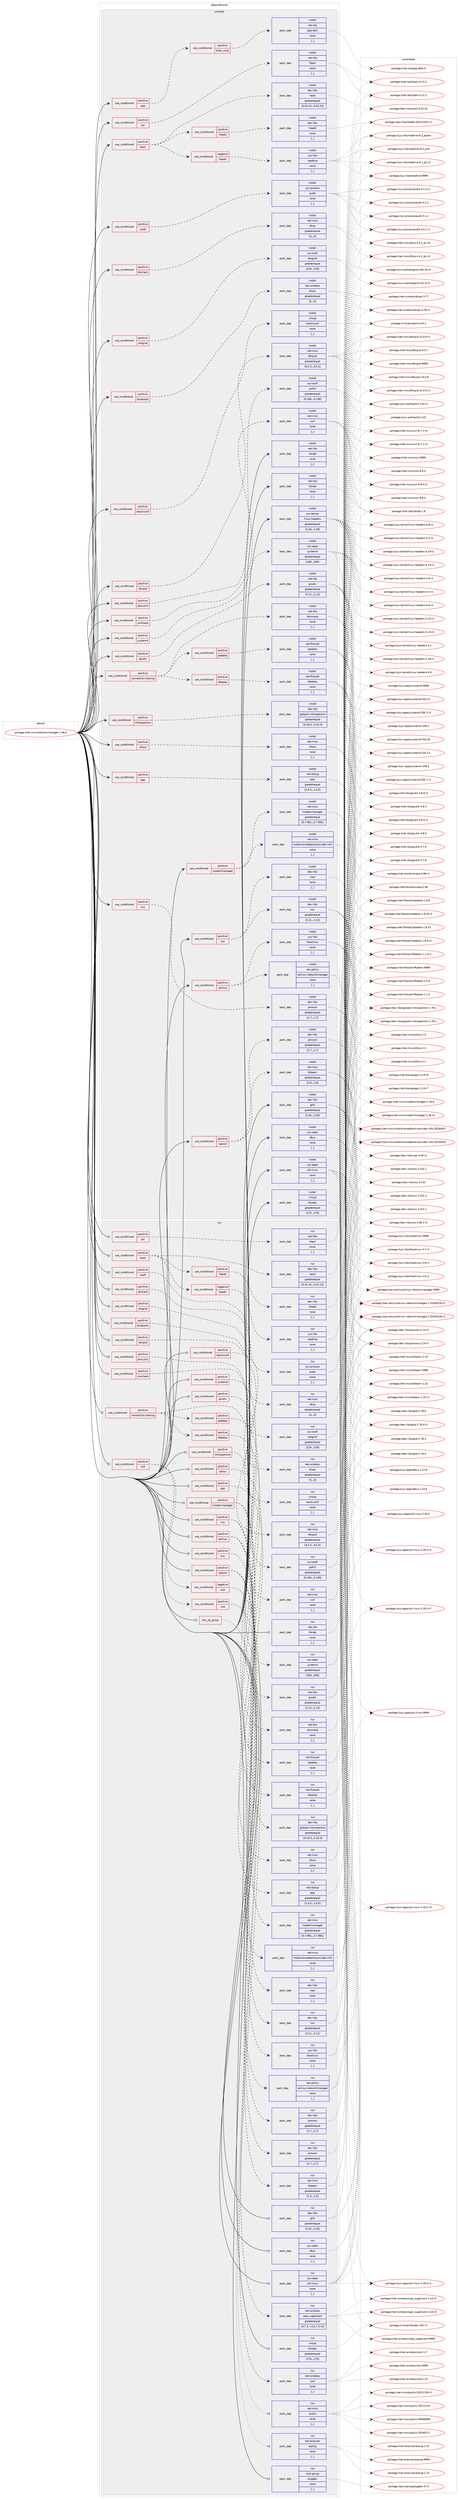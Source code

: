 digraph prolog {

# *************
# Graph options
# *************

newrank=true;
concentrate=true;
compound=true;
graph [rankdir=LR,fontname=Helvetica,fontsize=10,ranksep=1.5];#, ranksep=2.5, nodesep=0.2];
edge  [arrowhead=vee];
node  [fontname=Helvetica,fontsize=10];

# **********
# The ebuild
# **********

subgraph cluster_leftcol {
color=gray;
label=<<i>ebuild</i>>;
id [label="portage://net-misc/networkmanager-1.48.4", color=red, width=4, href="../net-misc/networkmanager-1.48.4.svg"];
}

# ****************
# The dependencies
# ****************

subgraph cluster_midcol {
color=gray;
label=<<i>dependencies</i>>;
subgraph cluster_compile {
fillcolor="#eeeeee";
style=filled;
label=<<i>compile</i>>;
subgraph cond97998 {
dependency372420 [label=<<TABLE BORDER="0" CELLBORDER="1" CELLSPACING="0" CELLPADDING="4"><TR><TD ROWSPAN="3" CELLPADDING="10">use_conditional</TD></TR><TR><TD>positive</TD></TR><TR><TD>audit</TD></TR></TABLE>>, shape=none, color=red];
subgraph pack271751 {
dependency372421 [label=<<TABLE BORDER="0" CELLBORDER="1" CELLSPACING="0" CELLPADDING="4" WIDTH="220"><TR><TD ROWSPAN="6" CELLPADDING="30">pack_dep</TD></TR><TR><TD WIDTH="110">install</TD></TR><TR><TD>sys-process</TD></TR><TR><TD>audit</TD></TR><TR><TD>none</TD></TR><TR><TD>[,,]</TD></TR></TABLE>>, shape=none, color=blue];
}
dependency372420:e -> dependency372421:w [weight=20,style="dashed",arrowhead="vee"];
}
id:e -> dependency372420:w [weight=20,style="solid",arrowhead="vee"];
subgraph cond97999 {
dependency372422 [label=<<TABLE BORDER="0" CELLBORDER="1" CELLSPACING="0" CELLPADDING="4"><TR><TD ROWSPAN="3" CELLPADDING="10">use_conditional</TD></TR><TR><TD>positive</TD></TR><TR><TD>bluetooth</TD></TR></TABLE>>, shape=none, color=red];
subgraph pack271752 {
dependency372423 [label=<<TABLE BORDER="0" CELLBORDER="1" CELLSPACING="0" CELLPADDING="4" WIDTH="220"><TR><TD ROWSPAN="6" CELLPADDING="30">pack_dep</TD></TR><TR><TD WIDTH="110">install</TD></TR><TR><TD>net-wireless</TD></TR><TR><TD>bluez</TD></TR><TR><TD>greaterequal</TD></TR><TR><TD>[5,,,5]</TD></TR></TABLE>>, shape=none, color=blue];
}
dependency372422:e -> dependency372423:w [weight=20,style="dashed",arrowhead="vee"];
}
id:e -> dependency372422:w [weight=20,style="solid",arrowhead="vee"];
subgraph cond98000 {
dependency372424 [label=<<TABLE BORDER="0" CELLBORDER="1" CELLSPACING="0" CELLPADDING="4"><TR><TD ROWSPAN="3" CELLPADDING="10">use_conditional</TD></TR><TR><TD>positive</TD></TR><TR><TD>concheck</TD></TR></TABLE>>, shape=none, color=red];
subgraph pack271753 {
dependency372425 [label=<<TABLE BORDER="0" CELLBORDER="1" CELLSPACING="0" CELLPADDING="4" WIDTH="220"><TR><TD ROWSPAN="6" CELLPADDING="30">pack_dep</TD></TR><TR><TD WIDTH="110">install</TD></TR><TR><TD>net-misc</TD></TR><TR><TD>curl</TD></TR><TR><TD>none</TD></TR><TR><TD>[,,]</TD></TR></TABLE>>, shape=none, color=blue];
}
dependency372424:e -> dependency372425:w [weight=20,style="dashed",arrowhead="vee"];
}
id:e -> dependency372424:w [weight=20,style="solid",arrowhead="vee"];
subgraph cond98001 {
dependency372426 [label=<<TABLE BORDER="0" CELLBORDER="1" CELLSPACING="0" CELLPADDING="4"><TR><TD ROWSPAN="3" CELLPADDING="10">use_conditional</TD></TR><TR><TD>positive</TD></TR><TR><TD>connection-sharing</TD></TR></TABLE>>, shape=none, color=red];
subgraph pack271754 {
dependency372427 [label=<<TABLE BORDER="0" CELLBORDER="1" CELLSPACING="0" CELLPADDING="4" WIDTH="220"><TR><TD ROWSPAN="6" CELLPADDING="30">pack_dep</TD></TR><TR><TD WIDTH="110">install</TD></TR><TR><TD>net-dns</TD></TR><TR><TD>dnsmasq</TD></TR><TR><TD>none</TD></TR><TR><TD>[,,]</TD></TR></TABLE>>, shape=none, color=blue];
}
dependency372426:e -> dependency372427:w [weight=20,style="dashed",arrowhead="vee"];
subgraph cond98002 {
dependency372428 [label=<<TABLE BORDER="0" CELLBORDER="1" CELLSPACING="0" CELLPADDING="4"><TR><TD ROWSPAN="3" CELLPADDING="10">use_conditional</TD></TR><TR><TD>positive</TD></TR><TR><TD>iptables</TD></TR></TABLE>>, shape=none, color=red];
subgraph pack271755 {
dependency372429 [label=<<TABLE BORDER="0" CELLBORDER="1" CELLSPACING="0" CELLPADDING="4" WIDTH="220"><TR><TD ROWSPAN="6" CELLPADDING="30">pack_dep</TD></TR><TR><TD WIDTH="110">install</TD></TR><TR><TD>net-firewall</TD></TR><TR><TD>iptables</TD></TR><TR><TD>none</TD></TR><TR><TD>[,,]</TD></TR></TABLE>>, shape=none, color=blue];
}
dependency372428:e -> dependency372429:w [weight=20,style="dashed",arrowhead="vee"];
}
dependency372426:e -> dependency372428:w [weight=20,style="dashed",arrowhead="vee"];
subgraph cond98003 {
dependency372430 [label=<<TABLE BORDER="0" CELLBORDER="1" CELLSPACING="0" CELLPADDING="4"><TR><TD ROWSPAN="3" CELLPADDING="10">use_conditional</TD></TR><TR><TD>positive</TD></TR><TR><TD>nftables</TD></TR></TABLE>>, shape=none, color=red];
subgraph pack271756 {
dependency372431 [label=<<TABLE BORDER="0" CELLBORDER="1" CELLSPACING="0" CELLPADDING="4" WIDTH="220"><TR><TD ROWSPAN="6" CELLPADDING="30">pack_dep</TD></TR><TR><TD WIDTH="110">install</TD></TR><TR><TD>net-firewall</TD></TR><TR><TD>nftables</TD></TR><TR><TD>none</TD></TR><TR><TD>[,,]</TD></TR></TABLE>>, shape=none, color=blue];
}
dependency372430:e -> dependency372431:w [weight=20,style="dashed",arrowhead="vee"];
}
dependency372426:e -> dependency372430:w [weight=20,style="dashed",arrowhead="vee"];
}
id:e -> dependency372426:w [weight=20,style="solid",arrowhead="vee"];
subgraph cond98004 {
dependency372432 [label=<<TABLE BORDER="0" CELLBORDER="1" CELLSPACING="0" CELLPADDING="4"><TR><TD ROWSPAN="3" CELLPADDING="10">use_conditional</TD></TR><TR><TD>positive</TD></TR><TR><TD>dhclient</TD></TR></TABLE>>, shape=none, color=red];
subgraph pack271757 {
dependency372433 [label=<<TABLE BORDER="0" CELLBORDER="1" CELLSPACING="0" CELLPADDING="4" WIDTH="220"><TR><TD ROWSPAN="6" CELLPADDING="30">pack_dep</TD></TR><TR><TD WIDTH="110">install</TD></TR><TR><TD>net-misc</TD></TR><TR><TD>dhcp</TD></TR><TR><TD>greaterequal</TD></TR><TR><TD>[4,,,4]</TD></TR></TABLE>>, shape=none, color=blue];
}
dependency372432:e -> dependency372433:w [weight=20,style="dashed",arrowhead="vee"];
}
id:e -> dependency372432:w [weight=20,style="solid",arrowhead="vee"];
subgraph cond98005 {
dependency372434 [label=<<TABLE BORDER="0" CELLBORDER="1" CELLSPACING="0" CELLPADDING="4"><TR><TD ROWSPAN="3" CELLPADDING="10">use_conditional</TD></TR><TR><TD>positive</TD></TR><TR><TD>dhcpcd</TD></TR></TABLE>>, shape=none, color=red];
subgraph pack271758 {
dependency372435 [label=<<TABLE BORDER="0" CELLBORDER="1" CELLSPACING="0" CELLPADDING="4" WIDTH="220"><TR><TD ROWSPAN="6" CELLPADDING="30">pack_dep</TD></TR><TR><TD WIDTH="110">install</TD></TR><TR><TD>net-misc</TD></TR><TR><TD>dhcpcd</TD></TR><TR><TD>greaterequal</TD></TR><TR><TD>[9.3.3,,,9.3.3]</TD></TR></TABLE>>, shape=none, color=blue];
}
dependency372434:e -> dependency372435:w [weight=20,style="dashed",arrowhead="vee"];
}
id:e -> dependency372434:w [weight=20,style="solid",arrowhead="vee"];
subgraph cond98006 {
dependency372436 [label=<<TABLE BORDER="0" CELLBORDER="1" CELLSPACING="0" CELLPADDING="4"><TR><TD ROWSPAN="3" CELLPADDING="10">use_conditional</TD></TR><TR><TD>positive</TD></TR><TR><TD>elogind</TD></TR></TABLE>>, shape=none, color=red];
subgraph pack271759 {
dependency372437 [label=<<TABLE BORDER="0" CELLBORDER="1" CELLSPACING="0" CELLPADDING="4" WIDTH="220"><TR><TD ROWSPAN="6" CELLPADDING="30">pack_dep</TD></TR><TR><TD WIDTH="110">install</TD></TR><TR><TD>sys-auth</TD></TR><TR><TD>elogind</TD></TR><TR><TD>greaterequal</TD></TR><TR><TD>[219,,,219]</TD></TR></TABLE>>, shape=none, color=blue];
}
dependency372436:e -> dependency372437:w [weight=20,style="dashed",arrowhead="vee"];
}
id:e -> dependency372436:w [weight=20,style="solid",arrowhead="vee"];
subgraph cond98007 {
dependency372438 [label=<<TABLE BORDER="0" CELLBORDER="1" CELLSPACING="0" CELLPADDING="4"><TR><TD ROWSPAN="3" CELLPADDING="10">use_conditional</TD></TR><TR><TD>positive</TD></TR><TR><TD>gnutls</TD></TR></TABLE>>, shape=none, color=red];
subgraph pack271760 {
dependency372439 [label=<<TABLE BORDER="0" CELLBORDER="1" CELLSPACING="0" CELLPADDING="4" WIDTH="220"><TR><TD ROWSPAN="6" CELLPADDING="30">pack_dep</TD></TR><TR><TD WIDTH="110">install</TD></TR><TR><TD>net-libs</TD></TR><TR><TD>gnutls</TD></TR><TR><TD>greaterequal</TD></TR><TR><TD>[2.12,,,2.12]</TD></TR></TABLE>>, shape=none, color=blue];
}
dependency372438:e -> dependency372439:w [weight=20,style="dashed",arrowhead="vee"];
}
id:e -> dependency372438:w [weight=20,style="solid",arrowhead="vee"];
subgraph cond98008 {
dependency372440 [label=<<TABLE BORDER="0" CELLBORDER="1" CELLSPACING="0" CELLPADDING="4"><TR><TD ROWSPAN="3" CELLPADDING="10">use_conditional</TD></TR><TR><TD>positive</TD></TR><TR><TD>introspection</TD></TR></TABLE>>, shape=none, color=red];
subgraph pack271761 {
dependency372441 [label=<<TABLE BORDER="0" CELLBORDER="1" CELLSPACING="0" CELLPADDING="4" WIDTH="220"><TR><TD ROWSPAN="6" CELLPADDING="30">pack_dep</TD></TR><TR><TD WIDTH="110">install</TD></TR><TR><TD>dev-libs</TD></TR><TR><TD>gobject-introspection</TD></TR><TR><TD>greaterequal</TD></TR><TR><TD>[0.10.3,,,0.10.3]</TD></TR></TABLE>>, shape=none, color=blue];
}
dependency372440:e -> dependency372441:w [weight=20,style="dashed",arrowhead="vee"];
}
id:e -> dependency372440:w [weight=20,style="solid",arrowhead="vee"];
subgraph cond98009 {
dependency372442 [label=<<TABLE BORDER="0" CELLBORDER="1" CELLSPACING="0" CELLPADDING="4"><TR><TD ROWSPAN="3" CELLPADDING="10">use_conditional</TD></TR><TR><TD>positive</TD></TR><TR><TD>modemmanager</TD></TR></TABLE>>, shape=none, color=red];
subgraph pack271762 {
dependency372443 [label=<<TABLE BORDER="0" CELLBORDER="1" CELLSPACING="0" CELLPADDING="4" WIDTH="220"><TR><TD ROWSPAN="6" CELLPADDING="30">pack_dep</TD></TR><TR><TD WIDTH="110">install</TD></TR><TR><TD>net-misc</TD></TR><TR><TD>mobile-broadband-provider-info</TD></TR><TR><TD>none</TD></TR><TR><TD>[,,]</TD></TR></TABLE>>, shape=none, color=blue];
}
dependency372442:e -> dependency372443:w [weight=20,style="dashed",arrowhead="vee"];
subgraph pack271763 {
dependency372444 [label=<<TABLE BORDER="0" CELLBORDER="1" CELLSPACING="0" CELLPADDING="4" WIDTH="220"><TR><TD ROWSPAN="6" CELLPADDING="30">pack_dep</TD></TR><TR><TD WIDTH="110">install</TD></TR><TR><TD>net-misc</TD></TR><TR><TD>modemmanager</TD></TR><TR><TD>greaterequal</TD></TR><TR><TD>[0.7.991,,,0.7.991]</TD></TR></TABLE>>, shape=none, color=blue];
}
dependency372442:e -> dependency372444:w [weight=20,style="dashed",arrowhead="vee"];
}
id:e -> dependency372442:w [weight=20,style="solid",arrowhead="vee"];
subgraph cond98010 {
dependency372445 [label=<<TABLE BORDER="0" CELLBORDER="1" CELLSPACING="0" CELLPADDING="4"><TR><TD ROWSPAN="3" CELLPADDING="10">use_conditional</TD></TR><TR><TD>positive</TD></TR><TR><TD>nss</TD></TR></TABLE>>, shape=none, color=red];
subgraph pack271764 {
dependency372446 [label=<<TABLE BORDER="0" CELLBORDER="1" CELLSPACING="0" CELLPADDING="4" WIDTH="220"><TR><TD ROWSPAN="6" CELLPADDING="30">pack_dep</TD></TR><TR><TD WIDTH="110">install</TD></TR><TR><TD>dev-libs</TD></TR><TR><TD>nspr</TD></TR><TR><TD>none</TD></TR><TR><TD>[,,]</TD></TR></TABLE>>, shape=none, color=blue];
}
dependency372445:e -> dependency372446:w [weight=20,style="dashed",arrowhead="vee"];
subgraph pack271765 {
dependency372447 [label=<<TABLE BORDER="0" CELLBORDER="1" CELLSPACING="0" CELLPADDING="4" WIDTH="220"><TR><TD ROWSPAN="6" CELLPADDING="30">pack_dep</TD></TR><TR><TD WIDTH="110">install</TD></TR><TR><TD>dev-libs</TD></TR><TR><TD>nss</TD></TR><TR><TD>greaterequal</TD></TR><TR><TD>[3.11,,,3.11]</TD></TR></TABLE>>, shape=none, color=blue];
}
dependency372445:e -> dependency372447:w [weight=20,style="dashed",arrowhead="vee"];
}
id:e -> dependency372445:w [weight=20,style="solid",arrowhead="vee"];
subgraph cond98011 {
dependency372448 [label=<<TABLE BORDER="0" CELLBORDER="1" CELLSPACING="0" CELLPADDING="4"><TR><TD ROWSPAN="3" CELLPADDING="10">use_conditional</TD></TR><TR><TD>positive</TD></TR><TR><TD>ofono</TD></TR></TABLE>>, shape=none, color=red];
subgraph pack271766 {
dependency372449 [label=<<TABLE BORDER="0" CELLBORDER="1" CELLSPACING="0" CELLPADDING="4" WIDTH="220"><TR><TD ROWSPAN="6" CELLPADDING="30">pack_dep</TD></TR><TR><TD WIDTH="110">install</TD></TR><TR><TD>net-misc</TD></TR><TR><TD>ofono</TD></TR><TR><TD>none</TD></TR><TR><TD>[,,]</TD></TR></TABLE>>, shape=none, color=blue];
}
dependency372448:e -> dependency372449:w [weight=20,style="dashed",arrowhead="vee"];
}
id:e -> dependency372448:w [weight=20,style="solid",arrowhead="vee"];
subgraph cond98012 {
dependency372450 [label=<<TABLE BORDER="0" CELLBORDER="1" CELLSPACING="0" CELLPADDING="4"><TR><TD ROWSPAN="3" CELLPADDING="10">use_conditional</TD></TR><TR><TD>positive</TD></TR><TR><TD>ovs</TD></TR></TABLE>>, shape=none, color=red];
subgraph pack271767 {
dependency372451 [label=<<TABLE BORDER="0" CELLBORDER="1" CELLSPACING="0" CELLPADDING="4" WIDTH="220"><TR><TD ROWSPAN="6" CELLPADDING="30">pack_dep</TD></TR><TR><TD WIDTH="110">install</TD></TR><TR><TD>dev-libs</TD></TR><TR><TD>jansson</TD></TR><TR><TD>greaterequal</TD></TR><TR><TD>[2.7,,,2.7]</TD></TR></TABLE>>, shape=none, color=blue];
}
dependency372450:e -> dependency372451:w [weight=20,style="dashed",arrowhead="vee"];
}
id:e -> dependency372450:w [weight=20,style="solid",arrowhead="vee"];
subgraph cond98013 {
dependency372452 [label=<<TABLE BORDER="0" CELLBORDER="1" CELLSPACING="0" CELLPADDING="4"><TR><TD ROWSPAN="3" CELLPADDING="10">use_conditional</TD></TR><TR><TD>positive</TD></TR><TR><TD>policykit</TD></TR></TABLE>>, shape=none, color=red];
subgraph pack271768 {
dependency372453 [label=<<TABLE BORDER="0" CELLBORDER="1" CELLSPACING="0" CELLPADDING="4" WIDTH="220"><TR><TD ROWSPAN="6" CELLPADDING="30">pack_dep</TD></TR><TR><TD WIDTH="110">install</TD></TR><TR><TD>sys-auth</TD></TR><TR><TD>polkit</TD></TR><TR><TD>greaterequal</TD></TR><TR><TD>[0.106,,,0.106]</TD></TR></TABLE>>, shape=none, color=blue];
}
dependency372452:e -> dependency372453:w [weight=20,style="dashed",arrowhead="vee"];
}
id:e -> dependency372452:w [weight=20,style="solid",arrowhead="vee"];
subgraph cond98014 {
dependency372454 [label=<<TABLE BORDER="0" CELLBORDER="1" CELLSPACING="0" CELLPADDING="4"><TR><TD ROWSPAN="3" CELLPADDING="10">use_conditional</TD></TR><TR><TD>positive</TD></TR><TR><TD>ppp</TD></TR></TABLE>>, shape=none, color=red];
subgraph cond98015 {
dependency372455 [label=<<TABLE BORDER="0" CELLBORDER="1" CELLSPACING="0" CELLPADDING="4"><TR><TD ROWSPAN="3" CELLPADDING="10">use_conditional</TD></TR><TR><TD>positive</TD></TR><TR><TD>elibc_musl</TD></TR></TABLE>>, shape=none, color=red];
subgraph pack271769 {
dependency372456 [label=<<TABLE BORDER="0" CELLBORDER="1" CELLSPACING="0" CELLPADDING="4" WIDTH="220"><TR><TD ROWSPAN="6" CELLPADDING="30">pack_dep</TD></TR><TR><TD WIDTH="110">install</TD></TR><TR><TD>net-libs</TD></TR><TR><TD>ppp-defs</TD></TR><TR><TD>none</TD></TR><TR><TD>[,,]</TD></TR></TABLE>>, shape=none, color=blue];
}
dependency372455:e -> dependency372456:w [weight=20,style="dashed",arrowhead="vee"];
}
dependency372454:e -> dependency372455:w [weight=20,style="dashed",arrowhead="vee"];
}
id:e -> dependency372454:w [weight=20,style="solid",arrowhead="vee"];
subgraph cond98016 {
dependency372457 [label=<<TABLE BORDER="0" CELLBORDER="1" CELLSPACING="0" CELLPADDING="4"><TR><TD ROWSPAN="3" CELLPADDING="10">use_conditional</TD></TR><TR><TD>positive</TD></TR><TR><TD>ppp</TD></TR></TABLE>>, shape=none, color=red];
subgraph pack271770 {
dependency372458 [label=<<TABLE BORDER="0" CELLBORDER="1" CELLSPACING="0" CELLPADDING="4" WIDTH="220"><TR><TD ROWSPAN="6" CELLPADDING="30">pack_dep</TD></TR><TR><TD WIDTH="110">install</TD></TR><TR><TD>net-dialup</TD></TR><TR><TD>ppp</TD></TR><TR><TD>greaterequal</TD></TR><TR><TD>[2.4.5,,,2.4.5]</TD></TR></TABLE>>, shape=none, color=blue];
}
dependency372457:e -> dependency372458:w [weight=20,style="dashed",arrowhead="vee"];
}
id:e -> dependency372457:w [weight=20,style="solid",arrowhead="vee"];
subgraph cond98017 {
dependency372459 [label=<<TABLE BORDER="0" CELLBORDER="1" CELLSPACING="0" CELLPADDING="4"><TR><TD ROWSPAN="3" CELLPADDING="10">use_conditional</TD></TR><TR><TD>positive</TD></TR><TR><TD>psl</TD></TR></TABLE>>, shape=none, color=red];
subgraph pack271771 {
dependency372460 [label=<<TABLE BORDER="0" CELLBORDER="1" CELLSPACING="0" CELLPADDING="4" WIDTH="220"><TR><TD ROWSPAN="6" CELLPADDING="30">pack_dep</TD></TR><TR><TD WIDTH="110">install</TD></TR><TR><TD>net-libs</TD></TR><TR><TD>libpsl</TD></TR><TR><TD>none</TD></TR><TR><TD>[,,]</TD></TR></TABLE>>, shape=none, color=blue];
}
dependency372459:e -> dependency372460:w [weight=20,style="dashed",arrowhead="vee"];
}
id:e -> dependency372459:w [weight=20,style="solid",arrowhead="vee"];
subgraph cond98018 {
dependency372461 [label=<<TABLE BORDER="0" CELLBORDER="1" CELLSPACING="0" CELLPADDING="4"><TR><TD ROWSPAN="3" CELLPADDING="10">use_conditional</TD></TR><TR><TD>positive</TD></TR><TR><TD>resolvconf</TD></TR></TABLE>>, shape=none, color=red];
subgraph pack271772 {
dependency372462 [label=<<TABLE BORDER="0" CELLBORDER="1" CELLSPACING="0" CELLPADDING="4" WIDTH="220"><TR><TD ROWSPAN="6" CELLPADDING="30">pack_dep</TD></TR><TR><TD WIDTH="110">install</TD></TR><TR><TD>virtual</TD></TR><TR><TD>resolvconf</TD></TR><TR><TD>none</TD></TR><TR><TD>[,,]</TD></TR></TABLE>>, shape=none, color=blue];
}
dependency372461:e -> dependency372462:w [weight=20,style="dashed",arrowhead="vee"];
}
id:e -> dependency372461:w [weight=20,style="solid",arrowhead="vee"];
subgraph cond98019 {
dependency372463 [label=<<TABLE BORDER="0" CELLBORDER="1" CELLSPACING="0" CELLPADDING="4"><TR><TD ROWSPAN="3" CELLPADDING="10">use_conditional</TD></TR><TR><TD>positive</TD></TR><TR><TD>selinux</TD></TR></TABLE>>, shape=none, color=red];
subgraph pack271773 {
dependency372464 [label=<<TABLE BORDER="0" CELLBORDER="1" CELLSPACING="0" CELLPADDING="4" WIDTH="220"><TR><TD ROWSPAN="6" CELLPADDING="30">pack_dep</TD></TR><TR><TD WIDTH="110">install</TD></TR><TR><TD>sec-policy</TD></TR><TR><TD>selinux-networkmanager</TD></TR><TR><TD>none</TD></TR><TR><TD>[,,]</TD></TR></TABLE>>, shape=none, color=blue];
}
dependency372463:e -> dependency372464:w [weight=20,style="dashed",arrowhead="vee"];
subgraph pack271774 {
dependency372465 [label=<<TABLE BORDER="0" CELLBORDER="1" CELLSPACING="0" CELLPADDING="4" WIDTH="220"><TR><TD ROWSPAN="6" CELLPADDING="30">pack_dep</TD></TR><TR><TD WIDTH="110">install</TD></TR><TR><TD>sys-libs</TD></TR><TR><TD>libselinux</TD></TR><TR><TD>none</TD></TR><TR><TD>[,,]</TD></TR></TABLE>>, shape=none, color=blue];
}
dependency372463:e -> dependency372465:w [weight=20,style="dashed",arrowhead="vee"];
}
id:e -> dependency372463:w [weight=20,style="solid",arrowhead="vee"];
subgraph cond98020 {
dependency372466 [label=<<TABLE BORDER="0" CELLBORDER="1" CELLSPACING="0" CELLPADDING="4"><TR><TD ROWSPAN="3" CELLPADDING="10">use_conditional</TD></TR><TR><TD>positive</TD></TR><TR><TD>systemd</TD></TR></TABLE>>, shape=none, color=red];
subgraph pack271775 {
dependency372467 [label=<<TABLE BORDER="0" CELLBORDER="1" CELLSPACING="0" CELLPADDING="4" WIDTH="220"><TR><TD ROWSPAN="6" CELLPADDING="30">pack_dep</TD></TR><TR><TD WIDTH="110">install</TD></TR><TR><TD>sys-apps</TD></TR><TR><TD>systemd</TD></TR><TR><TD>greaterequal</TD></TR><TR><TD>[209,,,209]</TD></TR></TABLE>>, shape=none, color=blue];
}
dependency372466:e -> dependency372467:w [weight=20,style="dashed",arrowhead="vee"];
}
id:e -> dependency372466:w [weight=20,style="solid",arrowhead="vee"];
subgraph cond98021 {
dependency372468 [label=<<TABLE BORDER="0" CELLBORDER="1" CELLSPACING="0" CELLPADDING="4"><TR><TD ROWSPAN="3" CELLPADDING="10">use_conditional</TD></TR><TR><TD>positive</TD></TR><TR><TD>teamd</TD></TR></TABLE>>, shape=none, color=red];
subgraph pack271776 {
dependency372469 [label=<<TABLE BORDER="0" CELLBORDER="1" CELLSPACING="0" CELLPADDING="4" WIDTH="220"><TR><TD ROWSPAN="6" CELLPADDING="30">pack_dep</TD></TR><TR><TD WIDTH="110">install</TD></TR><TR><TD>dev-libs</TD></TR><TR><TD>jansson</TD></TR><TR><TD>greaterequal</TD></TR><TR><TD>[2.7,,,2.7]</TD></TR></TABLE>>, shape=none, color=blue];
}
dependency372468:e -> dependency372469:w [weight=20,style="dashed",arrowhead="vee"];
subgraph pack271777 {
dependency372470 [label=<<TABLE BORDER="0" CELLBORDER="1" CELLSPACING="0" CELLPADDING="4" WIDTH="220"><TR><TD ROWSPAN="6" CELLPADDING="30">pack_dep</TD></TR><TR><TD WIDTH="110">install</TD></TR><TR><TD>net-misc</TD></TR><TR><TD>libteam</TD></TR><TR><TD>greaterequal</TD></TR><TR><TD>[1.9,,,1.9]</TD></TR></TABLE>>, shape=none, color=blue];
}
dependency372468:e -> dependency372470:w [weight=20,style="dashed",arrowhead="vee"];
}
id:e -> dependency372468:w [weight=20,style="solid",arrowhead="vee"];
subgraph cond98022 {
dependency372471 [label=<<TABLE BORDER="0" CELLBORDER="1" CELLSPACING="0" CELLPADDING="4"><TR><TD ROWSPAN="3" CELLPADDING="10">use_conditional</TD></TR><TR><TD>positive</TD></TR><TR><TD>tools</TD></TR></TABLE>>, shape=none, color=red];
subgraph pack271778 {
dependency372472 [label=<<TABLE BORDER="0" CELLBORDER="1" CELLSPACING="0" CELLPADDING="4" WIDTH="220"><TR><TD ROWSPAN="6" CELLPADDING="30">pack_dep</TD></TR><TR><TD WIDTH="110">install</TD></TR><TR><TD>dev-libs</TD></TR><TR><TD>newt</TD></TR><TR><TD>greaterequal</TD></TR><TR><TD>[0.52.15,,,0.52.15]</TD></TR></TABLE>>, shape=none, color=blue];
}
dependency372471:e -> dependency372472:w [weight=20,style="dashed",arrowhead="vee"];
subgraph cond98023 {
dependency372473 [label=<<TABLE BORDER="0" CELLBORDER="1" CELLSPACING="0" CELLPADDING="4"><TR><TD ROWSPAN="3" CELLPADDING="10">use_conditional</TD></TR><TR><TD>positive</TD></TR><TR><TD>libedit</TD></TR></TABLE>>, shape=none, color=red];
subgraph pack271779 {
dependency372474 [label=<<TABLE BORDER="0" CELLBORDER="1" CELLSPACING="0" CELLPADDING="4" WIDTH="220"><TR><TD ROWSPAN="6" CELLPADDING="30">pack_dep</TD></TR><TR><TD WIDTH="110">install</TD></TR><TR><TD>dev-libs</TD></TR><TR><TD>libedit</TD></TR><TR><TD>none</TD></TR><TR><TD>[,,]</TD></TR></TABLE>>, shape=none, color=blue];
}
dependency372473:e -> dependency372474:w [weight=20,style="dashed",arrowhead="vee"];
}
dependency372471:e -> dependency372473:w [weight=20,style="dashed",arrowhead="vee"];
subgraph cond98024 {
dependency372475 [label=<<TABLE BORDER="0" CELLBORDER="1" CELLSPACING="0" CELLPADDING="4"><TR><TD ROWSPAN="3" CELLPADDING="10">use_conditional</TD></TR><TR><TD>negative</TD></TR><TR><TD>libedit</TD></TR></TABLE>>, shape=none, color=red];
subgraph pack271780 {
dependency372476 [label=<<TABLE BORDER="0" CELLBORDER="1" CELLSPACING="0" CELLPADDING="4" WIDTH="220"><TR><TD ROWSPAN="6" CELLPADDING="30">pack_dep</TD></TR><TR><TD WIDTH="110">install</TD></TR><TR><TD>sys-libs</TD></TR><TR><TD>readline</TD></TR><TR><TD>none</TD></TR><TR><TD>[,,]</TD></TR></TABLE>>, shape=none, color=blue];
}
dependency372475:e -> dependency372476:w [weight=20,style="dashed",arrowhead="vee"];
}
dependency372471:e -> dependency372475:w [weight=20,style="dashed",arrowhead="vee"];
}
id:e -> dependency372471:w [weight=20,style="solid",arrowhead="vee"];
subgraph pack271781 {
dependency372477 [label=<<TABLE BORDER="0" CELLBORDER="1" CELLSPACING="0" CELLPADDING="4" WIDTH="220"><TR><TD ROWSPAN="6" CELLPADDING="30">pack_dep</TD></TR><TR><TD WIDTH="110">install</TD></TR><TR><TD>dev-libs</TD></TR><TR><TD>glib</TD></TR><TR><TD>greaterequal</TD></TR><TR><TD>[2.42,,,2.42]</TD></TR></TABLE>>, shape=none, color=blue];
}
id:e -> dependency372477:w [weight=20,style="solid",arrowhead="vee"];
subgraph pack271782 {
dependency372478 [label=<<TABLE BORDER="0" CELLBORDER="1" CELLSPACING="0" CELLPADDING="4" WIDTH="220"><TR><TD ROWSPAN="6" CELLPADDING="30">pack_dep</TD></TR><TR><TD WIDTH="110">install</TD></TR><TR><TD>net-libs</TD></TR><TR><TD>libndp</TD></TR><TR><TD>none</TD></TR><TR><TD>[,,]</TD></TR></TABLE>>, shape=none, color=blue];
}
id:e -> dependency372478:w [weight=20,style="solid",arrowhead="vee"];
subgraph pack271783 {
dependency372479 [label=<<TABLE BORDER="0" CELLBORDER="1" CELLSPACING="0" CELLPADDING="4" WIDTH="220"><TR><TD ROWSPAN="6" CELLPADDING="30">pack_dep</TD></TR><TR><TD WIDTH="110">install</TD></TR><TR><TD>net-libs</TD></TR><TR><TD>libndp</TD></TR><TR><TD>none</TD></TR><TR><TD>[,,]</TD></TR></TABLE>>, shape=none, color=blue];
}
id:e -> dependency372479:w [weight=20,style="solid",arrowhead="vee"];
subgraph pack271784 {
dependency372480 [label=<<TABLE BORDER="0" CELLBORDER="1" CELLSPACING="0" CELLPADDING="4" WIDTH="220"><TR><TD ROWSPAN="6" CELLPADDING="30">pack_dep</TD></TR><TR><TD WIDTH="110">install</TD></TR><TR><TD>sys-apps</TD></TR><TR><TD>dbus</TD></TR><TR><TD>none</TD></TR><TR><TD>[,,]</TD></TR></TABLE>>, shape=none, color=blue];
}
id:e -> dependency372480:w [weight=20,style="solid",arrowhead="vee"];
subgraph pack271785 {
dependency372481 [label=<<TABLE BORDER="0" CELLBORDER="1" CELLSPACING="0" CELLPADDING="4" WIDTH="220"><TR><TD ROWSPAN="6" CELLPADDING="30">pack_dep</TD></TR><TR><TD WIDTH="110">install</TD></TR><TR><TD>sys-apps</TD></TR><TR><TD>util-linux</TD></TR><TR><TD>none</TD></TR><TR><TD>[,,]</TD></TR></TABLE>>, shape=none, color=blue];
}
id:e -> dependency372481:w [weight=20,style="solid",arrowhead="vee"];
subgraph pack271786 {
dependency372482 [label=<<TABLE BORDER="0" CELLBORDER="1" CELLSPACING="0" CELLPADDING="4" WIDTH="220"><TR><TD ROWSPAN="6" CELLPADDING="30">pack_dep</TD></TR><TR><TD WIDTH="110">install</TD></TR><TR><TD>sys-kernel</TD></TR><TR><TD>linux-headers</TD></TR><TR><TD>greaterequal</TD></TR><TR><TD>[3.18,,,3.18]</TD></TR></TABLE>>, shape=none, color=blue];
}
id:e -> dependency372482:w [weight=20,style="solid",arrowhead="vee"];
subgraph pack271787 {
dependency372483 [label=<<TABLE BORDER="0" CELLBORDER="1" CELLSPACING="0" CELLPADDING="4" WIDTH="220"><TR><TD ROWSPAN="6" CELLPADDING="30">pack_dep</TD></TR><TR><TD WIDTH="110">install</TD></TR><TR><TD>virtual</TD></TR><TR><TD>libudev</TD></TR><TR><TD>greaterequal</TD></TR><TR><TD>[175,,,175]</TD></TR></TABLE>>, shape=none, color=blue];
}
id:e -> dependency372483:w [weight=20,style="solid",arrowhead="vee"];
}
subgraph cluster_compileandrun {
fillcolor="#eeeeee";
style=filled;
label=<<i>compile and run</i>>;
}
subgraph cluster_run {
fillcolor="#eeeeee";
style=filled;
label=<<i>run</i>>;
subgraph any2482 {
dependency372484 [label=<<TABLE BORDER="0" CELLBORDER="1" CELLSPACING="0" CELLPADDING="4"><TR><TD CELLPADDING="10">any_of_group</TD></TR></TABLE>>, shape=none, color=red];subgraph pack271788 {
dependency372485 [label=<<TABLE BORDER="0" CELLBORDER="1" CELLSPACING="0" CELLPADDING="4" WIDTH="220"><TR><TD ROWSPAN="6" CELLPADDING="30">pack_dep</TD></TR><TR><TD WIDTH="110">run</TD></TR><TR><TD>net-misc</TD></TR><TR><TD>iputils</TD></TR><TR><TD>none</TD></TR><TR><TD>[,,]</TD></TR></TABLE>>, shape=none, color=blue];
}
dependency372484:e -> dependency372485:w [weight=20,style="dotted",arrowhead="oinv"];
subgraph pack271789 {
dependency372486 [label=<<TABLE BORDER="0" CELLBORDER="1" CELLSPACING="0" CELLPADDING="4" WIDTH="220"><TR><TD ROWSPAN="6" CELLPADDING="30">pack_dep</TD></TR><TR><TD WIDTH="110">run</TD></TR><TR><TD>net-analyzer</TD></TR><TR><TD>arping</TD></TR><TR><TD>none</TD></TR><TR><TD>[,,]</TD></TR></TABLE>>, shape=none, color=blue];
}
dependency372484:e -> dependency372486:w [weight=20,style="dotted",arrowhead="oinv"];
}
id:e -> dependency372484:w [weight=20,style="solid",arrowhead="odot"];
subgraph cond98025 {
dependency372487 [label=<<TABLE BORDER="0" CELLBORDER="1" CELLSPACING="0" CELLPADDING="4"><TR><TD ROWSPAN="3" CELLPADDING="10">use_conditional</TD></TR><TR><TD>positive</TD></TR><TR><TD>audit</TD></TR></TABLE>>, shape=none, color=red];
subgraph pack271790 {
dependency372488 [label=<<TABLE BORDER="0" CELLBORDER="1" CELLSPACING="0" CELLPADDING="4" WIDTH="220"><TR><TD ROWSPAN="6" CELLPADDING="30">pack_dep</TD></TR><TR><TD WIDTH="110">run</TD></TR><TR><TD>sys-process</TD></TR><TR><TD>audit</TD></TR><TR><TD>none</TD></TR><TR><TD>[,,]</TD></TR></TABLE>>, shape=none, color=blue];
}
dependency372487:e -> dependency372488:w [weight=20,style="dashed",arrowhead="vee"];
}
id:e -> dependency372487:w [weight=20,style="solid",arrowhead="odot"];
subgraph cond98026 {
dependency372489 [label=<<TABLE BORDER="0" CELLBORDER="1" CELLSPACING="0" CELLPADDING="4"><TR><TD ROWSPAN="3" CELLPADDING="10">use_conditional</TD></TR><TR><TD>positive</TD></TR><TR><TD>bluetooth</TD></TR></TABLE>>, shape=none, color=red];
subgraph pack271791 {
dependency372490 [label=<<TABLE BORDER="0" CELLBORDER="1" CELLSPACING="0" CELLPADDING="4" WIDTH="220"><TR><TD ROWSPAN="6" CELLPADDING="30">pack_dep</TD></TR><TR><TD WIDTH="110">run</TD></TR><TR><TD>net-wireless</TD></TR><TR><TD>bluez</TD></TR><TR><TD>greaterequal</TD></TR><TR><TD>[5,,,5]</TD></TR></TABLE>>, shape=none, color=blue];
}
dependency372489:e -> dependency372490:w [weight=20,style="dashed",arrowhead="vee"];
}
id:e -> dependency372489:w [weight=20,style="solid",arrowhead="odot"];
subgraph cond98027 {
dependency372491 [label=<<TABLE BORDER="0" CELLBORDER="1" CELLSPACING="0" CELLPADDING="4"><TR><TD ROWSPAN="3" CELLPADDING="10">use_conditional</TD></TR><TR><TD>positive</TD></TR><TR><TD>concheck</TD></TR></TABLE>>, shape=none, color=red];
subgraph pack271792 {
dependency372492 [label=<<TABLE BORDER="0" CELLBORDER="1" CELLSPACING="0" CELLPADDING="4" WIDTH="220"><TR><TD ROWSPAN="6" CELLPADDING="30">pack_dep</TD></TR><TR><TD WIDTH="110">run</TD></TR><TR><TD>net-misc</TD></TR><TR><TD>curl</TD></TR><TR><TD>none</TD></TR><TR><TD>[,,]</TD></TR></TABLE>>, shape=none, color=blue];
}
dependency372491:e -> dependency372492:w [weight=20,style="dashed",arrowhead="vee"];
}
id:e -> dependency372491:w [weight=20,style="solid",arrowhead="odot"];
subgraph cond98028 {
dependency372493 [label=<<TABLE BORDER="0" CELLBORDER="1" CELLSPACING="0" CELLPADDING="4"><TR><TD ROWSPAN="3" CELLPADDING="10">use_conditional</TD></TR><TR><TD>positive</TD></TR><TR><TD>connection-sharing</TD></TR></TABLE>>, shape=none, color=red];
subgraph pack271793 {
dependency372494 [label=<<TABLE BORDER="0" CELLBORDER="1" CELLSPACING="0" CELLPADDING="4" WIDTH="220"><TR><TD ROWSPAN="6" CELLPADDING="30">pack_dep</TD></TR><TR><TD WIDTH="110">run</TD></TR><TR><TD>net-dns</TD></TR><TR><TD>dnsmasq</TD></TR><TR><TD>none</TD></TR><TR><TD>[,,]</TD></TR></TABLE>>, shape=none, color=blue];
}
dependency372493:e -> dependency372494:w [weight=20,style="dashed",arrowhead="vee"];
subgraph cond98029 {
dependency372495 [label=<<TABLE BORDER="0" CELLBORDER="1" CELLSPACING="0" CELLPADDING="4"><TR><TD ROWSPAN="3" CELLPADDING="10">use_conditional</TD></TR><TR><TD>positive</TD></TR><TR><TD>iptables</TD></TR></TABLE>>, shape=none, color=red];
subgraph pack271794 {
dependency372496 [label=<<TABLE BORDER="0" CELLBORDER="1" CELLSPACING="0" CELLPADDING="4" WIDTH="220"><TR><TD ROWSPAN="6" CELLPADDING="30">pack_dep</TD></TR><TR><TD WIDTH="110">run</TD></TR><TR><TD>net-firewall</TD></TR><TR><TD>iptables</TD></TR><TR><TD>none</TD></TR><TR><TD>[,,]</TD></TR></TABLE>>, shape=none, color=blue];
}
dependency372495:e -> dependency372496:w [weight=20,style="dashed",arrowhead="vee"];
}
dependency372493:e -> dependency372495:w [weight=20,style="dashed",arrowhead="vee"];
subgraph cond98030 {
dependency372497 [label=<<TABLE BORDER="0" CELLBORDER="1" CELLSPACING="0" CELLPADDING="4"><TR><TD ROWSPAN="3" CELLPADDING="10">use_conditional</TD></TR><TR><TD>positive</TD></TR><TR><TD>nftables</TD></TR></TABLE>>, shape=none, color=red];
subgraph pack271795 {
dependency372498 [label=<<TABLE BORDER="0" CELLBORDER="1" CELLSPACING="0" CELLPADDING="4" WIDTH="220"><TR><TD ROWSPAN="6" CELLPADDING="30">pack_dep</TD></TR><TR><TD WIDTH="110">run</TD></TR><TR><TD>net-firewall</TD></TR><TR><TD>nftables</TD></TR><TR><TD>none</TD></TR><TR><TD>[,,]</TD></TR></TABLE>>, shape=none, color=blue];
}
dependency372497:e -> dependency372498:w [weight=20,style="dashed",arrowhead="vee"];
}
dependency372493:e -> dependency372497:w [weight=20,style="dashed",arrowhead="vee"];
}
id:e -> dependency372493:w [weight=20,style="solid",arrowhead="odot"];
subgraph cond98031 {
dependency372499 [label=<<TABLE BORDER="0" CELLBORDER="1" CELLSPACING="0" CELLPADDING="4"><TR><TD ROWSPAN="3" CELLPADDING="10">use_conditional</TD></TR><TR><TD>positive</TD></TR><TR><TD>dhclient</TD></TR></TABLE>>, shape=none, color=red];
subgraph pack271796 {
dependency372500 [label=<<TABLE BORDER="0" CELLBORDER="1" CELLSPACING="0" CELLPADDING="4" WIDTH="220"><TR><TD ROWSPAN="6" CELLPADDING="30">pack_dep</TD></TR><TR><TD WIDTH="110">run</TD></TR><TR><TD>net-misc</TD></TR><TR><TD>dhcp</TD></TR><TR><TD>greaterequal</TD></TR><TR><TD>[4,,,4]</TD></TR></TABLE>>, shape=none, color=blue];
}
dependency372499:e -> dependency372500:w [weight=20,style="dashed",arrowhead="vee"];
}
id:e -> dependency372499:w [weight=20,style="solid",arrowhead="odot"];
subgraph cond98032 {
dependency372501 [label=<<TABLE BORDER="0" CELLBORDER="1" CELLSPACING="0" CELLPADDING="4"><TR><TD ROWSPAN="3" CELLPADDING="10">use_conditional</TD></TR><TR><TD>positive</TD></TR><TR><TD>dhcpcd</TD></TR></TABLE>>, shape=none, color=red];
subgraph pack271797 {
dependency372502 [label=<<TABLE BORDER="0" CELLBORDER="1" CELLSPACING="0" CELLPADDING="4" WIDTH="220"><TR><TD ROWSPAN="6" CELLPADDING="30">pack_dep</TD></TR><TR><TD WIDTH="110">run</TD></TR><TR><TD>net-misc</TD></TR><TR><TD>dhcpcd</TD></TR><TR><TD>greaterequal</TD></TR><TR><TD>[9.3.3,,,9.3.3]</TD></TR></TABLE>>, shape=none, color=blue];
}
dependency372501:e -> dependency372502:w [weight=20,style="dashed",arrowhead="vee"];
}
id:e -> dependency372501:w [weight=20,style="solid",arrowhead="odot"];
subgraph cond98033 {
dependency372503 [label=<<TABLE BORDER="0" CELLBORDER="1" CELLSPACING="0" CELLPADDING="4"><TR><TD ROWSPAN="3" CELLPADDING="10">use_conditional</TD></TR><TR><TD>positive</TD></TR><TR><TD>elogind</TD></TR></TABLE>>, shape=none, color=red];
subgraph pack271798 {
dependency372504 [label=<<TABLE BORDER="0" CELLBORDER="1" CELLSPACING="0" CELLPADDING="4" WIDTH="220"><TR><TD ROWSPAN="6" CELLPADDING="30">pack_dep</TD></TR><TR><TD WIDTH="110">run</TD></TR><TR><TD>sys-auth</TD></TR><TR><TD>elogind</TD></TR><TR><TD>greaterequal</TD></TR><TR><TD>[219,,,219]</TD></TR></TABLE>>, shape=none, color=blue];
}
dependency372503:e -> dependency372504:w [weight=20,style="dashed",arrowhead="vee"];
}
id:e -> dependency372503:w [weight=20,style="solid",arrowhead="odot"];
subgraph cond98034 {
dependency372505 [label=<<TABLE BORDER="0" CELLBORDER="1" CELLSPACING="0" CELLPADDING="4"><TR><TD ROWSPAN="3" CELLPADDING="10">use_conditional</TD></TR><TR><TD>positive</TD></TR><TR><TD>gnutls</TD></TR></TABLE>>, shape=none, color=red];
subgraph pack271799 {
dependency372506 [label=<<TABLE BORDER="0" CELLBORDER="1" CELLSPACING="0" CELLPADDING="4" WIDTH="220"><TR><TD ROWSPAN="6" CELLPADDING="30">pack_dep</TD></TR><TR><TD WIDTH="110">run</TD></TR><TR><TD>net-libs</TD></TR><TR><TD>gnutls</TD></TR><TR><TD>greaterequal</TD></TR><TR><TD>[2.12,,,2.12]</TD></TR></TABLE>>, shape=none, color=blue];
}
dependency372505:e -> dependency372506:w [weight=20,style="dashed",arrowhead="vee"];
}
id:e -> dependency372505:w [weight=20,style="solid",arrowhead="odot"];
subgraph cond98035 {
dependency372507 [label=<<TABLE BORDER="0" CELLBORDER="1" CELLSPACING="0" CELLPADDING="4"><TR><TD ROWSPAN="3" CELLPADDING="10">use_conditional</TD></TR><TR><TD>positive</TD></TR><TR><TD>introspection</TD></TR></TABLE>>, shape=none, color=red];
subgraph pack271800 {
dependency372508 [label=<<TABLE BORDER="0" CELLBORDER="1" CELLSPACING="0" CELLPADDING="4" WIDTH="220"><TR><TD ROWSPAN="6" CELLPADDING="30">pack_dep</TD></TR><TR><TD WIDTH="110">run</TD></TR><TR><TD>dev-libs</TD></TR><TR><TD>gobject-introspection</TD></TR><TR><TD>greaterequal</TD></TR><TR><TD>[0.10.3,,,0.10.3]</TD></TR></TABLE>>, shape=none, color=blue];
}
dependency372507:e -> dependency372508:w [weight=20,style="dashed",arrowhead="vee"];
}
id:e -> dependency372507:w [weight=20,style="solid",arrowhead="odot"];
subgraph cond98036 {
dependency372509 [label=<<TABLE BORDER="0" CELLBORDER="1" CELLSPACING="0" CELLPADDING="4"><TR><TD ROWSPAN="3" CELLPADDING="10">use_conditional</TD></TR><TR><TD>positive</TD></TR><TR><TD>modemmanager</TD></TR></TABLE>>, shape=none, color=red];
subgraph pack271801 {
dependency372510 [label=<<TABLE BORDER="0" CELLBORDER="1" CELLSPACING="0" CELLPADDING="4" WIDTH="220"><TR><TD ROWSPAN="6" CELLPADDING="30">pack_dep</TD></TR><TR><TD WIDTH="110">run</TD></TR><TR><TD>net-misc</TD></TR><TR><TD>mobile-broadband-provider-info</TD></TR><TR><TD>none</TD></TR><TR><TD>[,,]</TD></TR></TABLE>>, shape=none, color=blue];
}
dependency372509:e -> dependency372510:w [weight=20,style="dashed",arrowhead="vee"];
subgraph pack271802 {
dependency372511 [label=<<TABLE BORDER="0" CELLBORDER="1" CELLSPACING="0" CELLPADDING="4" WIDTH="220"><TR><TD ROWSPAN="6" CELLPADDING="30">pack_dep</TD></TR><TR><TD WIDTH="110">run</TD></TR><TR><TD>net-misc</TD></TR><TR><TD>modemmanager</TD></TR><TR><TD>greaterequal</TD></TR><TR><TD>[0.7.991,,,0.7.991]</TD></TR></TABLE>>, shape=none, color=blue];
}
dependency372509:e -> dependency372511:w [weight=20,style="dashed",arrowhead="vee"];
}
id:e -> dependency372509:w [weight=20,style="solid",arrowhead="odot"];
subgraph cond98037 {
dependency372512 [label=<<TABLE BORDER="0" CELLBORDER="1" CELLSPACING="0" CELLPADDING="4"><TR><TD ROWSPAN="3" CELLPADDING="10">use_conditional</TD></TR><TR><TD>positive</TD></TR><TR><TD>nss</TD></TR></TABLE>>, shape=none, color=red];
subgraph pack271803 {
dependency372513 [label=<<TABLE BORDER="0" CELLBORDER="1" CELLSPACING="0" CELLPADDING="4" WIDTH="220"><TR><TD ROWSPAN="6" CELLPADDING="30">pack_dep</TD></TR><TR><TD WIDTH="110">run</TD></TR><TR><TD>dev-libs</TD></TR><TR><TD>nspr</TD></TR><TR><TD>none</TD></TR><TR><TD>[,,]</TD></TR></TABLE>>, shape=none, color=blue];
}
dependency372512:e -> dependency372513:w [weight=20,style="dashed",arrowhead="vee"];
subgraph pack271804 {
dependency372514 [label=<<TABLE BORDER="0" CELLBORDER="1" CELLSPACING="0" CELLPADDING="4" WIDTH="220"><TR><TD ROWSPAN="6" CELLPADDING="30">pack_dep</TD></TR><TR><TD WIDTH="110">run</TD></TR><TR><TD>dev-libs</TD></TR><TR><TD>nss</TD></TR><TR><TD>greaterequal</TD></TR><TR><TD>[3.11,,,3.11]</TD></TR></TABLE>>, shape=none, color=blue];
}
dependency372512:e -> dependency372514:w [weight=20,style="dashed",arrowhead="vee"];
}
id:e -> dependency372512:w [weight=20,style="solid",arrowhead="odot"];
subgraph cond98038 {
dependency372515 [label=<<TABLE BORDER="0" CELLBORDER="1" CELLSPACING="0" CELLPADDING="4"><TR><TD ROWSPAN="3" CELLPADDING="10">use_conditional</TD></TR><TR><TD>positive</TD></TR><TR><TD>ofono</TD></TR></TABLE>>, shape=none, color=red];
subgraph pack271805 {
dependency372516 [label=<<TABLE BORDER="0" CELLBORDER="1" CELLSPACING="0" CELLPADDING="4" WIDTH="220"><TR><TD ROWSPAN="6" CELLPADDING="30">pack_dep</TD></TR><TR><TD WIDTH="110">run</TD></TR><TR><TD>net-misc</TD></TR><TR><TD>ofono</TD></TR><TR><TD>none</TD></TR><TR><TD>[,,]</TD></TR></TABLE>>, shape=none, color=blue];
}
dependency372515:e -> dependency372516:w [weight=20,style="dashed",arrowhead="vee"];
}
id:e -> dependency372515:w [weight=20,style="solid",arrowhead="odot"];
subgraph cond98039 {
dependency372517 [label=<<TABLE BORDER="0" CELLBORDER="1" CELLSPACING="0" CELLPADDING="4"><TR><TD ROWSPAN="3" CELLPADDING="10">use_conditional</TD></TR><TR><TD>positive</TD></TR><TR><TD>ovs</TD></TR></TABLE>>, shape=none, color=red];
subgraph pack271806 {
dependency372518 [label=<<TABLE BORDER="0" CELLBORDER="1" CELLSPACING="0" CELLPADDING="4" WIDTH="220"><TR><TD ROWSPAN="6" CELLPADDING="30">pack_dep</TD></TR><TR><TD WIDTH="110">run</TD></TR><TR><TD>dev-libs</TD></TR><TR><TD>jansson</TD></TR><TR><TD>greaterequal</TD></TR><TR><TD>[2.7,,,2.7]</TD></TR></TABLE>>, shape=none, color=blue];
}
dependency372517:e -> dependency372518:w [weight=20,style="dashed",arrowhead="vee"];
}
id:e -> dependency372517:w [weight=20,style="solid",arrowhead="odot"];
subgraph cond98040 {
dependency372519 [label=<<TABLE BORDER="0" CELLBORDER="1" CELLSPACING="0" CELLPADDING="4"><TR><TD ROWSPAN="3" CELLPADDING="10">use_conditional</TD></TR><TR><TD>positive</TD></TR><TR><TD>policykit</TD></TR></TABLE>>, shape=none, color=red];
subgraph pack271807 {
dependency372520 [label=<<TABLE BORDER="0" CELLBORDER="1" CELLSPACING="0" CELLPADDING="4" WIDTH="220"><TR><TD ROWSPAN="6" CELLPADDING="30">pack_dep</TD></TR><TR><TD WIDTH="110">run</TD></TR><TR><TD>sys-auth</TD></TR><TR><TD>polkit</TD></TR><TR><TD>greaterequal</TD></TR><TR><TD>[0.106,,,0.106]</TD></TR></TABLE>>, shape=none, color=blue];
}
dependency372519:e -> dependency372520:w [weight=20,style="dashed",arrowhead="vee"];
}
id:e -> dependency372519:w [weight=20,style="solid",arrowhead="odot"];
subgraph cond98041 {
dependency372521 [label=<<TABLE BORDER="0" CELLBORDER="1" CELLSPACING="0" CELLPADDING="4"><TR><TD ROWSPAN="3" CELLPADDING="10">use_conditional</TD></TR><TR><TD>positive</TD></TR><TR><TD>ppp</TD></TR></TABLE>>, shape=none, color=red];
subgraph pack271808 {
dependency372522 [label=<<TABLE BORDER="0" CELLBORDER="1" CELLSPACING="0" CELLPADDING="4" WIDTH="220"><TR><TD ROWSPAN="6" CELLPADDING="30">pack_dep</TD></TR><TR><TD WIDTH="110">run</TD></TR><TR><TD>net-dialup</TD></TR><TR><TD>ppp</TD></TR><TR><TD>greaterequal</TD></TR><TR><TD>[2.4.5,,,2.4.5]</TD></TR></TABLE>>, shape=none, color=blue];
}
dependency372521:e -> dependency372522:w [weight=20,style="dashed",arrowhead="vee"];
}
id:e -> dependency372521:w [weight=20,style="solid",arrowhead="odot"];
subgraph cond98042 {
dependency372523 [label=<<TABLE BORDER="0" CELLBORDER="1" CELLSPACING="0" CELLPADDING="4"><TR><TD ROWSPAN="3" CELLPADDING="10">use_conditional</TD></TR><TR><TD>positive</TD></TR><TR><TD>psl</TD></TR></TABLE>>, shape=none, color=red];
subgraph pack271809 {
dependency372524 [label=<<TABLE BORDER="0" CELLBORDER="1" CELLSPACING="0" CELLPADDING="4" WIDTH="220"><TR><TD ROWSPAN="6" CELLPADDING="30">pack_dep</TD></TR><TR><TD WIDTH="110">run</TD></TR><TR><TD>net-libs</TD></TR><TR><TD>libpsl</TD></TR><TR><TD>none</TD></TR><TR><TD>[,,]</TD></TR></TABLE>>, shape=none, color=blue];
}
dependency372523:e -> dependency372524:w [weight=20,style="dashed",arrowhead="vee"];
}
id:e -> dependency372523:w [weight=20,style="solid",arrowhead="odot"];
subgraph cond98043 {
dependency372525 [label=<<TABLE BORDER="0" CELLBORDER="1" CELLSPACING="0" CELLPADDING="4"><TR><TD ROWSPAN="3" CELLPADDING="10">use_conditional</TD></TR><TR><TD>positive</TD></TR><TR><TD>resolvconf</TD></TR></TABLE>>, shape=none, color=red];
subgraph pack271810 {
dependency372526 [label=<<TABLE BORDER="0" CELLBORDER="1" CELLSPACING="0" CELLPADDING="4" WIDTH="220"><TR><TD ROWSPAN="6" CELLPADDING="30">pack_dep</TD></TR><TR><TD WIDTH="110">run</TD></TR><TR><TD>virtual</TD></TR><TR><TD>resolvconf</TD></TR><TR><TD>none</TD></TR><TR><TD>[,,]</TD></TR></TABLE>>, shape=none, color=blue];
}
dependency372525:e -> dependency372526:w [weight=20,style="dashed",arrowhead="vee"];
}
id:e -> dependency372525:w [weight=20,style="solid",arrowhead="odot"];
subgraph cond98044 {
dependency372527 [label=<<TABLE BORDER="0" CELLBORDER="1" CELLSPACING="0" CELLPADDING="4"><TR><TD ROWSPAN="3" CELLPADDING="10">use_conditional</TD></TR><TR><TD>positive</TD></TR><TR><TD>selinux</TD></TR></TABLE>>, shape=none, color=red];
subgraph pack271811 {
dependency372528 [label=<<TABLE BORDER="0" CELLBORDER="1" CELLSPACING="0" CELLPADDING="4" WIDTH="220"><TR><TD ROWSPAN="6" CELLPADDING="30">pack_dep</TD></TR><TR><TD WIDTH="110">run</TD></TR><TR><TD>sec-policy</TD></TR><TR><TD>selinux-networkmanager</TD></TR><TR><TD>none</TD></TR><TR><TD>[,,]</TD></TR></TABLE>>, shape=none, color=blue];
}
dependency372527:e -> dependency372528:w [weight=20,style="dashed",arrowhead="vee"];
subgraph pack271812 {
dependency372529 [label=<<TABLE BORDER="0" CELLBORDER="1" CELLSPACING="0" CELLPADDING="4" WIDTH="220"><TR><TD ROWSPAN="6" CELLPADDING="30">pack_dep</TD></TR><TR><TD WIDTH="110">run</TD></TR><TR><TD>sys-libs</TD></TR><TR><TD>libselinux</TD></TR><TR><TD>none</TD></TR><TR><TD>[,,]</TD></TR></TABLE>>, shape=none, color=blue];
}
dependency372527:e -> dependency372529:w [weight=20,style="dashed",arrowhead="vee"];
}
id:e -> dependency372527:w [weight=20,style="solid",arrowhead="odot"];
subgraph cond98045 {
dependency372530 [label=<<TABLE BORDER="0" CELLBORDER="1" CELLSPACING="0" CELLPADDING="4"><TR><TD ROWSPAN="3" CELLPADDING="10">use_conditional</TD></TR><TR><TD>positive</TD></TR><TR><TD>systemd</TD></TR></TABLE>>, shape=none, color=red];
subgraph pack271813 {
dependency372531 [label=<<TABLE BORDER="0" CELLBORDER="1" CELLSPACING="0" CELLPADDING="4" WIDTH="220"><TR><TD ROWSPAN="6" CELLPADDING="30">pack_dep</TD></TR><TR><TD WIDTH="110">run</TD></TR><TR><TD>sys-apps</TD></TR><TR><TD>systemd</TD></TR><TR><TD>greaterequal</TD></TR><TR><TD>[209,,,209]</TD></TR></TABLE>>, shape=none, color=blue];
}
dependency372530:e -> dependency372531:w [weight=20,style="dashed",arrowhead="vee"];
}
id:e -> dependency372530:w [weight=20,style="solid",arrowhead="odot"];
subgraph cond98046 {
dependency372532 [label=<<TABLE BORDER="0" CELLBORDER="1" CELLSPACING="0" CELLPADDING="4"><TR><TD ROWSPAN="3" CELLPADDING="10">use_conditional</TD></TR><TR><TD>positive</TD></TR><TR><TD>teamd</TD></TR></TABLE>>, shape=none, color=red];
subgraph pack271814 {
dependency372533 [label=<<TABLE BORDER="0" CELLBORDER="1" CELLSPACING="0" CELLPADDING="4" WIDTH="220"><TR><TD ROWSPAN="6" CELLPADDING="30">pack_dep</TD></TR><TR><TD WIDTH="110">run</TD></TR><TR><TD>dev-libs</TD></TR><TR><TD>jansson</TD></TR><TR><TD>greaterequal</TD></TR><TR><TD>[2.7,,,2.7]</TD></TR></TABLE>>, shape=none, color=blue];
}
dependency372532:e -> dependency372533:w [weight=20,style="dashed",arrowhead="vee"];
subgraph pack271815 {
dependency372534 [label=<<TABLE BORDER="0" CELLBORDER="1" CELLSPACING="0" CELLPADDING="4" WIDTH="220"><TR><TD ROWSPAN="6" CELLPADDING="30">pack_dep</TD></TR><TR><TD WIDTH="110">run</TD></TR><TR><TD>net-misc</TD></TR><TR><TD>libteam</TD></TR><TR><TD>greaterequal</TD></TR><TR><TD>[1.9,,,1.9]</TD></TR></TABLE>>, shape=none, color=blue];
}
dependency372532:e -> dependency372534:w [weight=20,style="dashed",arrowhead="vee"];
}
id:e -> dependency372532:w [weight=20,style="solid",arrowhead="odot"];
subgraph cond98047 {
dependency372535 [label=<<TABLE BORDER="0" CELLBORDER="1" CELLSPACING="0" CELLPADDING="4"><TR><TD ROWSPAN="3" CELLPADDING="10">use_conditional</TD></TR><TR><TD>positive</TD></TR><TR><TD>tools</TD></TR></TABLE>>, shape=none, color=red];
subgraph pack271816 {
dependency372536 [label=<<TABLE BORDER="0" CELLBORDER="1" CELLSPACING="0" CELLPADDING="4" WIDTH="220"><TR><TD ROWSPAN="6" CELLPADDING="30">pack_dep</TD></TR><TR><TD WIDTH="110">run</TD></TR><TR><TD>dev-libs</TD></TR><TR><TD>newt</TD></TR><TR><TD>greaterequal</TD></TR><TR><TD>[0.52.15,,,0.52.15]</TD></TR></TABLE>>, shape=none, color=blue];
}
dependency372535:e -> dependency372536:w [weight=20,style="dashed",arrowhead="vee"];
subgraph cond98048 {
dependency372537 [label=<<TABLE BORDER="0" CELLBORDER="1" CELLSPACING="0" CELLPADDING="4"><TR><TD ROWSPAN="3" CELLPADDING="10">use_conditional</TD></TR><TR><TD>positive</TD></TR><TR><TD>libedit</TD></TR></TABLE>>, shape=none, color=red];
subgraph pack271817 {
dependency372538 [label=<<TABLE BORDER="0" CELLBORDER="1" CELLSPACING="0" CELLPADDING="4" WIDTH="220"><TR><TD ROWSPAN="6" CELLPADDING="30">pack_dep</TD></TR><TR><TD WIDTH="110">run</TD></TR><TR><TD>dev-libs</TD></TR><TR><TD>libedit</TD></TR><TR><TD>none</TD></TR><TR><TD>[,,]</TD></TR></TABLE>>, shape=none, color=blue];
}
dependency372537:e -> dependency372538:w [weight=20,style="dashed",arrowhead="vee"];
}
dependency372535:e -> dependency372537:w [weight=20,style="dashed",arrowhead="vee"];
subgraph cond98049 {
dependency372539 [label=<<TABLE BORDER="0" CELLBORDER="1" CELLSPACING="0" CELLPADDING="4"><TR><TD ROWSPAN="3" CELLPADDING="10">use_conditional</TD></TR><TR><TD>negative</TD></TR><TR><TD>libedit</TD></TR></TABLE>>, shape=none, color=red];
subgraph pack271818 {
dependency372540 [label=<<TABLE BORDER="0" CELLBORDER="1" CELLSPACING="0" CELLPADDING="4" WIDTH="220"><TR><TD ROWSPAN="6" CELLPADDING="30">pack_dep</TD></TR><TR><TD WIDTH="110">run</TD></TR><TR><TD>sys-libs</TD></TR><TR><TD>readline</TD></TR><TR><TD>none</TD></TR><TR><TD>[,,]</TD></TR></TABLE>>, shape=none, color=blue];
}
dependency372539:e -> dependency372540:w [weight=20,style="dashed",arrowhead="vee"];
}
dependency372535:e -> dependency372539:w [weight=20,style="dashed",arrowhead="vee"];
}
id:e -> dependency372535:w [weight=20,style="solid",arrowhead="odot"];
subgraph cond98050 {
dependency372541 [label=<<TABLE BORDER="0" CELLBORDER="1" CELLSPACING="0" CELLPADDING="4"><TR><TD ROWSPAN="3" CELLPADDING="10">use_conditional</TD></TR><TR><TD>positive</TD></TR><TR><TD>wifi</TD></TR></TABLE>>, shape=none, color=red];
subgraph cond98051 {
dependency372542 [label=<<TABLE BORDER="0" CELLBORDER="1" CELLSPACING="0" CELLPADDING="4"><TR><TD ROWSPAN="3" CELLPADDING="10">use_conditional</TD></TR><TR><TD>negative</TD></TR><TR><TD>iwd</TD></TR></TABLE>>, shape=none, color=red];
subgraph pack271819 {
dependency372543 [label=<<TABLE BORDER="0" CELLBORDER="1" CELLSPACING="0" CELLPADDING="4" WIDTH="220"><TR><TD ROWSPAN="6" CELLPADDING="30">pack_dep</TD></TR><TR><TD WIDTH="110">run</TD></TR><TR><TD>net-wireless</TD></TR><TR><TD>wpa_supplicant</TD></TR><TR><TD>greaterequal</TD></TR><TR><TD>[0.7.3,,-r3,0.7.3-r3]</TD></TR></TABLE>>, shape=none, color=blue];
}
dependency372542:e -> dependency372543:w [weight=20,style="dashed",arrowhead="vee"];
}
dependency372541:e -> dependency372542:w [weight=20,style="dashed",arrowhead="vee"];
subgraph cond98052 {
dependency372544 [label=<<TABLE BORDER="0" CELLBORDER="1" CELLSPACING="0" CELLPADDING="4"><TR><TD ROWSPAN="3" CELLPADDING="10">use_conditional</TD></TR><TR><TD>positive</TD></TR><TR><TD>iwd</TD></TR></TABLE>>, shape=none, color=red];
subgraph pack271820 {
dependency372545 [label=<<TABLE BORDER="0" CELLBORDER="1" CELLSPACING="0" CELLPADDING="4" WIDTH="220"><TR><TD ROWSPAN="6" CELLPADDING="30">pack_dep</TD></TR><TR><TD WIDTH="110">run</TD></TR><TR><TD>net-wireless</TD></TR><TR><TD>iwd</TD></TR><TR><TD>none</TD></TR><TR><TD>[,,]</TD></TR></TABLE>>, shape=none, color=blue];
}
dependency372544:e -> dependency372545:w [weight=20,style="dashed",arrowhead="vee"];
}
dependency372541:e -> dependency372544:w [weight=20,style="dashed",arrowhead="vee"];
}
id:e -> dependency372541:w [weight=20,style="solid",arrowhead="odot"];
subgraph pack271821 {
dependency372546 [label=<<TABLE BORDER="0" CELLBORDER="1" CELLSPACING="0" CELLPADDING="4" WIDTH="220"><TR><TD ROWSPAN="6" CELLPADDING="30">pack_dep</TD></TR><TR><TD WIDTH="110">run</TD></TR><TR><TD>acct-group</TD></TR><TR><TD>plugdev</TD></TR><TR><TD>none</TD></TR><TR><TD>[,,]</TD></TR></TABLE>>, shape=none, color=blue];
}
id:e -> dependency372546:w [weight=20,style="solid",arrowhead="odot"];
subgraph pack271822 {
dependency372547 [label=<<TABLE BORDER="0" CELLBORDER="1" CELLSPACING="0" CELLPADDING="4" WIDTH="220"><TR><TD ROWSPAN="6" CELLPADDING="30">pack_dep</TD></TR><TR><TD WIDTH="110">run</TD></TR><TR><TD>dev-libs</TD></TR><TR><TD>glib</TD></TR><TR><TD>greaterequal</TD></TR><TR><TD>[2.42,,,2.42]</TD></TR></TABLE>>, shape=none, color=blue];
}
id:e -> dependency372547:w [weight=20,style="solid",arrowhead="odot"];
subgraph pack271823 {
dependency372548 [label=<<TABLE BORDER="0" CELLBORDER="1" CELLSPACING="0" CELLPADDING="4" WIDTH="220"><TR><TD ROWSPAN="6" CELLPADDING="30">pack_dep</TD></TR><TR><TD WIDTH="110">run</TD></TR><TR><TD>net-libs</TD></TR><TR><TD>libndp</TD></TR><TR><TD>none</TD></TR><TR><TD>[,,]</TD></TR></TABLE>>, shape=none, color=blue];
}
id:e -> dependency372548:w [weight=20,style="solid",arrowhead="odot"];
subgraph pack271824 {
dependency372549 [label=<<TABLE BORDER="0" CELLBORDER="1" CELLSPACING="0" CELLPADDING="4" WIDTH="220"><TR><TD ROWSPAN="6" CELLPADDING="30">pack_dep</TD></TR><TR><TD WIDTH="110">run</TD></TR><TR><TD>sys-apps</TD></TR><TR><TD>dbus</TD></TR><TR><TD>none</TD></TR><TR><TD>[,,]</TD></TR></TABLE>>, shape=none, color=blue];
}
id:e -> dependency372549:w [weight=20,style="solid",arrowhead="odot"];
subgraph pack271825 {
dependency372550 [label=<<TABLE BORDER="0" CELLBORDER="1" CELLSPACING="0" CELLPADDING="4" WIDTH="220"><TR><TD ROWSPAN="6" CELLPADDING="30">pack_dep</TD></TR><TR><TD WIDTH="110">run</TD></TR><TR><TD>sys-apps</TD></TR><TR><TD>util-linux</TD></TR><TR><TD>none</TD></TR><TR><TD>[,,]</TD></TR></TABLE>>, shape=none, color=blue];
}
id:e -> dependency372550:w [weight=20,style="solid",arrowhead="odot"];
subgraph pack271826 {
dependency372551 [label=<<TABLE BORDER="0" CELLBORDER="1" CELLSPACING="0" CELLPADDING="4" WIDTH="220"><TR><TD ROWSPAN="6" CELLPADDING="30">pack_dep</TD></TR><TR><TD WIDTH="110">run</TD></TR><TR><TD>virtual</TD></TR><TR><TD>libudev</TD></TR><TR><TD>greaterequal</TD></TR><TR><TD>[175,,,175]</TD></TR></TABLE>>, shape=none, color=blue];
}
id:e -> dependency372551:w [weight=20,style="solid",arrowhead="odot"];
}
}

# **************
# The candidates
# **************

subgraph cluster_choices {
rank=same;
color=gray;
label=<<i>candidates</i>>;

subgraph choice271751 {
color=black;
nodesep=1;
choice115121115451121141119910111511547971171001051164552464846494511449 [label="portage://sys-process/audit-4.0.1-r1", color=red, width=4,href="../sys-process/audit-4.0.1-r1.svg"];
choice115121115451121141119910111511547971171001051164551464946524511449 [label="portage://sys-process/audit-3.1.4-r1", color=red, width=4,href="../sys-process/audit-3.1.4-r1.svg"];
choice11512111545112114111991011151154797117100105116455146494651 [label="portage://sys-process/audit-3.1.3", color=red, width=4,href="../sys-process/audit-3.1.3.svg"];
choice11512111545112114111991011151154797117100105116455146494650 [label="portage://sys-process/audit-3.1.2", color=red, width=4,href="../sys-process/audit-3.1.2.svg"];
dependency372421:e -> choice115121115451121141119910111511547971171001051164552464846494511449:w [style=dotted,weight="100"];
dependency372421:e -> choice115121115451121141119910111511547971171001051164551464946524511449:w [style=dotted,weight="100"];
dependency372421:e -> choice11512111545112114111991011151154797117100105116455146494651:w [style=dotted,weight="100"];
dependency372421:e -> choice11512111545112114111991011151154797117100105116455146494650:w [style=dotted,weight="100"];
}
subgraph choice271752 {
color=black;
nodesep=1;
choice1101011164511910511410110810111511547981081171011224553465555 [label="portage://net-wireless/bluez-5.77", color=red, width=4,href="../net-wireless/bluez-5.77.svg"];
choice11010111645119105114101108101115115479810811710112245534655544511449 [label="portage://net-wireless/bluez-5.76-r1", color=red, width=4,href="../net-wireless/bluez-5.76-r1.svg"];
dependency372423:e -> choice1101011164511910511410110810111511547981081171011224553465555:w [style=dotted,weight="100"];
dependency372423:e -> choice11010111645119105114101108101115115479810811710112245534655544511449:w [style=dotted,weight="100"];
}
subgraph choice271753 {
color=black;
nodesep=1;
choice110101116451091051159947991171141084557575757 [label="portage://net-misc/curl-9999", color=red, width=4,href="../net-misc/curl-9999.svg"];
choice11010111645109105115994799117114108455646574648 [label="portage://net-misc/curl-8.9.0", color=red, width=4,href="../net-misc/curl-8.9.0.svg"];
choice110101116451091051159947991171141084556465646484511449 [label="portage://net-misc/curl-8.8.0-r1", color=red, width=4,href="../net-misc/curl-8.8.0-r1.svg"];
choice11010111645109105115994799117114108455646564648 [label="portage://net-misc/curl-8.8.0", color=red, width=4,href="../net-misc/curl-8.8.0.svg"];
choice110101116451091051159947991171141084556465546494511452 [label="portage://net-misc/curl-8.7.1-r4", color=red, width=4,href="../net-misc/curl-8.7.1-r4.svg"];
choice110101116451091051159947991171141084556465546494511451 [label="portage://net-misc/curl-8.7.1-r3", color=red, width=4,href="../net-misc/curl-8.7.1-r3.svg"];
dependency372425:e -> choice110101116451091051159947991171141084557575757:w [style=dotted,weight="100"];
dependency372425:e -> choice11010111645109105115994799117114108455646574648:w [style=dotted,weight="100"];
dependency372425:e -> choice110101116451091051159947991171141084556465646484511449:w [style=dotted,weight="100"];
dependency372425:e -> choice11010111645109105115994799117114108455646564648:w [style=dotted,weight="100"];
dependency372425:e -> choice110101116451091051159947991171141084556465546494511452:w [style=dotted,weight="100"];
dependency372425:e -> choice110101116451091051159947991171141084556465546494511451:w [style=dotted,weight="100"];
}
subgraph choice271754 {
color=black;
nodesep=1;
choice1101011164510011011547100110115109971151134550465748 [label="portage://net-dns/dnsmasq-2.90", color=red, width=4,href="../net-dns/dnsmasq-2.90.svg"];
choice11010111645100110115471001101151099711511345504656574511449 [label="portage://net-dns/dnsmasq-2.89-r1", color=red, width=4,href="../net-dns/dnsmasq-2.89-r1.svg"];
dependency372427:e -> choice1101011164510011011547100110115109971151134550465748:w [style=dotted,weight="100"];
dependency372427:e -> choice11010111645100110115471001101151099711511345504656574511449:w [style=dotted,weight="100"];
}
subgraph choice271755 {
color=black;
nodesep=1;
choice1101011164510210511410111997108108471051121169798108101115454946564649484511449 [label="portage://net-firewall/iptables-1.8.10-r1", color=red, width=4,href="../net-firewall/iptables-1.8.10-r1.svg"];
choice110101116451021051141011199710810847105112116979810810111545494656464948 [label="portage://net-firewall/iptables-1.8.10", color=red, width=4,href="../net-firewall/iptables-1.8.10.svg"];
choice11010111645102105114101119971081084710511211697981081011154549465646574511450 [label="portage://net-firewall/iptables-1.8.9-r2", color=red, width=4,href="../net-firewall/iptables-1.8.9-r2.svg"];
choice1101011164510210511410111997108108471051121169798108101115454946564657 [label="portage://net-firewall/iptables-1.8.9", color=red, width=4,href="../net-firewall/iptables-1.8.9.svg"];
dependency372429:e -> choice1101011164510210511410111997108108471051121169798108101115454946564649484511449:w [style=dotted,weight="100"];
dependency372429:e -> choice110101116451021051141011199710810847105112116979810810111545494656464948:w [style=dotted,weight="100"];
dependency372429:e -> choice11010111645102105114101119971081084710511211697981081011154549465646574511450:w [style=dotted,weight="100"];
dependency372429:e -> choice1101011164510210511410111997108108471051121169798108101115454946564657:w [style=dotted,weight="100"];
}
subgraph choice271756 {
color=black;
nodesep=1;
choice11010111645102105114101119971081084711010211697981081011154557575757 [label="portage://net-firewall/nftables-9999", color=red, width=4,href="../net-firewall/nftables-9999.svg"];
choice11010111645102105114101119971081084711010211697981081011154549464946484511449 [label="portage://net-firewall/nftables-1.1.0-r1", color=red, width=4,href="../net-firewall/nftables-1.1.0-r1.svg"];
choice1101011164510210511410111997108108471101021169798108101115454946494648 [label="portage://net-firewall/nftables-1.1.0", color=red, width=4,href="../net-firewall/nftables-1.1.0.svg"];
choice1101011164510210511410111997108108471101021169798108101115454946484657 [label="portage://net-firewall/nftables-1.0.9", color=red, width=4,href="../net-firewall/nftables-1.0.9.svg"];
dependency372431:e -> choice11010111645102105114101119971081084711010211697981081011154557575757:w [style=dotted,weight="100"];
dependency372431:e -> choice11010111645102105114101119971081084711010211697981081011154549464946484511449:w [style=dotted,weight="100"];
dependency372431:e -> choice1101011164510210511410111997108108471101021169798108101115454946494648:w [style=dotted,weight="100"];
dependency372431:e -> choice1101011164510210511410111997108108471101021169798108101115454946484657:w [style=dotted,weight="100"];
}
subgraph choice271757 {
color=black;
nodesep=1;
choice1101011164510910511599471001049911245524652465195112494511454 [label="portage://net-misc/dhcp-4.4.3_p1-r6", color=red, width=4,href="../net-misc/dhcp-4.4.3_p1-r6.svg"];
choice1101011164510910511599471001049911245524652465195112494511452 [label="portage://net-misc/dhcp-4.4.3_p1-r4", color=red, width=4,href="../net-misc/dhcp-4.4.3_p1-r4.svg"];
dependency372433:e -> choice1101011164510910511599471001049911245524652465195112494511454:w [style=dotted,weight="100"];
dependency372433:e -> choice1101011164510910511599471001049911245524652465195112494511452:w [style=dotted,weight="100"];
}
subgraph choice271758 {
color=black;
nodesep=1;
choice11010111645109105115994710010499112991004557575757 [label="portage://net-misc/dhcpcd-9999", color=red, width=4,href="../net-misc/dhcpcd-9999.svg"];
choice110101116451091051159947100104991129910045494846484656 [label="portage://net-misc/dhcpcd-10.0.8", color=red, width=4,href="../net-misc/dhcpcd-10.0.8.svg"];
choice1101011164510910511599471001049911299100454948464846544511451 [label="portage://net-misc/dhcpcd-10.0.6-r3", color=red, width=4,href="../net-misc/dhcpcd-10.0.6-r3.svg"];
choice1101011164510910511599471001049911299100454948464846544511450 [label="portage://net-misc/dhcpcd-10.0.6-r2", color=red, width=4,href="../net-misc/dhcpcd-10.0.6-r2.svg"];
choice1101011164510910511599471001049911299100455746534649 [label="portage://net-misc/dhcpcd-9.5.1", color=red, width=4,href="../net-misc/dhcpcd-9.5.1.svg"];
dependency372435:e -> choice11010111645109105115994710010499112991004557575757:w [style=dotted,weight="100"];
dependency372435:e -> choice110101116451091051159947100104991129910045494846484656:w [style=dotted,weight="100"];
dependency372435:e -> choice1101011164510910511599471001049911299100454948464846544511451:w [style=dotted,weight="100"];
dependency372435:e -> choice1101011164510910511599471001049911299100454948464846544511450:w [style=dotted,weight="100"];
dependency372435:e -> choice1101011164510910511599471001049911299100455746534649:w [style=dotted,weight="100"];
}
subgraph choice271759 {
color=black;
nodesep=1;
choice1151211154597117116104471011081111031051101004550535046574511450 [label="portage://sys-auth/elogind-252.9-r2", color=red, width=4,href="../sys-auth/elogind-252.9-r2.svg"];
choice115121115459711711610447101108111103105110100455052544649484511452 [label="portage://sys-auth/elogind-246.10-r4", color=red, width=4,href="../sys-auth/elogind-246.10-r4.svg"];
dependency372437:e -> choice1151211154597117116104471011081111031051101004550535046574511450:w [style=dotted,weight="100"];
dependency372437:e -> choice115121115459711711610447101108111103105110100455052544649484511452:w [style=dotted,weight="100"];
}
subgraph choice271760 {
color=black;
nodesep=1;
choice1101011164510810598115471031101171161081154551465646544511449 [label="portage://net-libs/gnutls-3.8.6-r1", color=red, width=4,href="../net-libs/gnutls-3.8.6-r1.svg"];
choice1101011164510810598115471031101171161081154551465646534511449 [label="portage://net-libs/gnutls-3.8.5-r1", color=red, width=4,href="../net-libs/gnutls-3.8.5-r1.svg"];
choice110101116451081059811547103110117116108115455146564651 [label="portage://net-libs/gnutls-3.8.3", color=red, width=4,href="../net-libs/gnutls-3.8.3.svg"];
choice110101116451081059811547103110117116108115455146564648 [label="portage://net-libs/gnutls-3.8.0", color=red, width=4,href="../net-libs/gnutls-3.8.0.svg"];
choice110101116451081059811547103110117116108115455146554657 [label="portage://net-libs/gnutls-3.7.9", color=red, width=4,href="../net-libs/gnutls-3.7.9.svg"];
choice110101116451081059811547103110117116108115455146554656 [label="portage://net-libs/gnutls-3.7.8", color=red, width=4,href="../net-libs/gnutls-3.7.8.svg"];
dependency372439:e -> choice1101011164510810598115471031101171161081154551465646544511449:w [style=dotted,weight="100"];
dependency372439:e -> choice1101011164510810598115471031101171161081154551465646534511449:w [style=dotted,weight="100"];
dependency372439:e -> choice110101116451081059811547103110117116108115455146564651:w [style=dotted,weight="100"];
dependency372439:e -> choice110101116451081059811547103110117116108115455146564648:w [style=dotted,weight="100"];
dependency372439:e -> choice110101116451081059811547103110117116108115455146554657:w [style=dotted,weight="100"];
dependency372439:e -> choice110101116451081059811547103110117116108115455146554656:w [style=dotted,weight="100"];
}
subgraph choice271761 {
color=black;
nodesep=1;
choice1001011184510810598115471031119810610199116451051101161141111151121019911610511111045494655564649 [label="portage://dev-libs/gobject-introspection-1.78.1", color=red, width=4,href="../dev-libs/gobject-introspection-1.78.1.svg"];
choice1001011184510810598115471031119810610199116451051101161141111151121019911610511111045494655544649 [label="portage://dev-libs/gobject-introspection-1.76.1", color=red, width=4,href="../dev-libs/gobject-introspection-1.76.1.svg"];
dependency372441:e -> choice1001011184510810598115471031119810610199116451051101161141111151121019911610511111045494655564649:w [style=dotted,weight="100"];
dependency372441:e -> choice1001011184510810598115471031119810610199116451051101161141111151121019911610511111045494655544649:w [style=dotted,weight="100"];
}
subgraph choice271762 {
color=black;
nodesep=1;
choice1101011164510910511599471091119810510810145981141119710098971101004511211411111810510010111445105110102111455048505248524855 [label="portage://net-misc/mobile-broadband-provider-info-20240407", color=red, width=4,href="../net-misc/mobile-broadband-provider-info-20240407.svg"];
choice1101011164510910511599471091119810510810145981141119710098971101004511211411111810510010111445105110102111455048505148524954 [label="portage://net-misc/mobile-broadband-provider-info-20230416", color=red, width=4,href="../net-misc/mobile-broadband-provider-info-20230416.svg"];
dependency372443:e -> choice1101011164510910511599471091119810510810145981141119710098971101004511211411111810510010111445105110102111455048505248524855:w [style=dotted,weight="100"];
dependency372443:e -> choice1101011164510910511599471091119810510810145981141119710098971101004511211411111810510010111445105110102111455048505148524954:w [style=dotted,weight="100"];
}
subgraph choice271763 {
color=black;
nodesep=1;
choice110101116451091051159947109111100101109109971109710310111445494650484654 [label="portage://net-misc/modemmanager-1.20.6", color=red, width=4,href="../net-misc/modemmanager-1.20.6.svg"];
choice11010111645109105115994710911110010110910997110971031011144549464956464950 [label="portage://net-misc/modemmanager-1.18.12", color=red, width=4,href="../net-misc/modemmanager-1.18.12.svg"];
dependency372444:e -> choice110101116451091051159947109111100101109109971109710310111445494650484654:w [style=dotted,weight="100"];
dependency372444:e -> choice11010111645109105115994710911110010110910997110971031011144549464956464950:w [style=dotted,weight="100"];
}
subgraph choice271764 {
color=black;
nodesep=1;
choice10010111845108105981154711011511211445524651534511450 [label="portage://dev-libs/nspr-4.35-r2", color=red, width=4,href="../dev-libs/nspr-4.35-r2.svg"];
dependency372446:e -> choice10010111845108105981154711011511211445524651534511450:w [style=dotted,weight="100"];
}
subgraph choice271765 {
color=black;
nodesep=1;
choice1001011184510810598115471101151154551464948504649 [label="portage://dev-libs/nss-3.102.1", color=red, width=4,href="../dev-libs/nss-3.102.1.svg"];
choice100101118451081059811547110115115455146494850 [label="portage://dev-libs/nss-3.102", color=red, width=4,href="../dev-libs/nss-3.102.svg"];
choice1001011184510810598115471101151154551464948494650 [label="portage://dev-libs/nss-3.101.2", color=red, width=4,href="../dev-libs/nss-3.101.2.svg"];
choice1001011184510810598115471101151154551464948494649 [label="portage://dev-libs/nss-3.101.1", color=red, width=4,href="../dev-libs/nss-3.101.1.svg"];
choice100101118451081059811547110115115455146574846504511449 [label="portage://dev-libs/nss-3.90.2-r1", color=red, width=4,href="../dev-libs/nss-3.90.2-r1.svg"];
dependency372447:e -> choice1001011184510810598115471101151154551464948504649:w [style=dotted,weight="100"];
dependency372447:e -> choice100101118451081059811547110115115455146494850:w [style=dotted,weight="100"];
dependency372447:e -> choice1001011184510810598115471101151154551464948494650:w [style=dotted,weight="100"];
dependency372447:e -> choice1001011184510810598115471101151154551464948494649:w [style=dotted,weight="100"];
dependency372447:e -> choice100101118451081059811547110115115455146574846504511449:w [style=dotted,weight="100"];
}
subgraph choice271766 {
color=black;
nodesep=1;
choice11010111645109105115994711110211111011145504657 [label="portage://net-misc/ofono-2.9", color=red, width=4,href="../net-misc/ofono-2.9.svg"];
choice11010111645109105115994711110211111011145504651 [label="portage://net-misc/ofono-2.3", color=red, width=4,href="../net-misc/ofono-2.3.svg"];
choice11010111645109105115994711110211111011145504649 [label="portage://net-misc/ofono-2.1", color=red, width=4,href="../net-misc/ofono-2.1.svg"];
dependency372449:e -> choice11010111645109105115994711110211111011145504657:w [style=dotted,weight="100"];
dependency372449:e -> choice11010111645109105115994711110211111011145504651:w [style=dotted,weight="100"];
dependency372449:e -> choice11010111645109105115994711110211111011145504649:w [style=dotted,weight="100"];
}
subgraph choice271767 {
color=black;
nodesep=1;
choice1001011184510810598115471069711011511511111045504649524511450 [label="portage://dev-libs/jansson-2.14-r2", color=red, width=4,href="../dev-libs/jansson-2.14-r2.svg"];
choice1001011184510810598115471069711011511511111045504649524511449 [label="portage://dev-libs/jansson-2.14-r1", color=red, width=4,href="../dev-libs/jansson-2.14-r1.svg"];
dependency372451:e -> choice1001011184510810598115471069711011511511111045504649524511450:w [style=dotted,weight="100"];
dependency372451:e -> choice1001011184510810598115471069711011511511111045504649524511449:w [style=dotted,weight="100"];
}
subgraph choice271768 {
color=black;
nodesep=1;
choice115121115459711711610447112111108107105116454950524511449 [label="portage://sys-auth/polkit-124-r1", color=red, width=4,href="../sys-auth/polkit-124-r1.svg"];
choice11512111545971171161044711211110810710511645495051 [label="portage://sys-auth/polkit-123", color=red, width=4,href="../sys-auth/polkit-123.svg"];
dependency372453:e -> choice115121115459711711610447112111108107105116454950524511449:w [style=dotted,weight="100"];
dependency372453:e -> choice11512111545971171161044711211110810710511645495051:w [style=dotted,weight="100"];
}
subgraph choice271769 {
color=black;
nodesep=1;
choice110101116451081059811547112112112451001011021154548 [label="portage://net-libs/ppp-defs-0", color=red, width=4,href="../net-libs/ppp-defs-0.svg"];
dependency372456:e -> choice110101116451081059811547112112112451001011021154548:w [style=dotted,weight="100"];
}
subgraph choice271770 {
color=black;
nodesep=1;
choice1101011164510010597108117112471121121124550465346484511455 [label="portage://net-dialup/ppp-2.5.0-r7", color=red, width=4,href="../net-dialup/ppp-2.5.0-r7.svg"];
choice1101011164510010597108117112471121121124550465246574511457 [label="portage://net-dialup/ppp-2.4.9-r9", color=red, width=4,href="../net-dialup/ppp-2.4.9-r9.svg"];
dependency372458:e -> choice1101011164510010597108117112471121121124550465346484511455:w [style=dotted,weight="100"];
dependency372458:e -> choice1101011164510010597108117112471121121124550465246574511457:w [style=dotted,weight="100"];
}
subgraph choice271771 {
color=black;
nodesep=1;
choice1101011164510810598115471081059811211510845484650494653 [label="portage://net-libs/libpsl-0.21.5", color=red, width=4,href="../net-libs/libpsl-0.21.5.svg"];
choice1101011164510810598115471081059811211510845484650494650 [label="portage://net-libs/libpsl-0.21.2", color=red, width=4,href="../net-libs/libpsl-0.21.2.svg"];
dependency372460:e -> choice1101011164510810598115471081059811211510845484650494653:w [style=dotted,weight="100"];
dependency372460:e -> choice1101011164510810598115471081059811211510845484650494650:w [style=dotted,weight="100"];
}
subgraph choice271772 {
color=black;
nodesep=1;
choice1181051141161179710847114101115111108118991111101024549 [label="portage://virtual/resolvconf-1", color=red, width=4,href="../virtual/resolvconf-1.svg"];
dependency372462:e -> choice1181051141161179710847114101115111108118991111101024549:w [style=dotted,weight="100"];
}
subgraph choice271773 {
color=black;
nodesep=1;
choice115101994511211110810599121471151011081051101171204511010111611911111410710997110971031011144557575757 [label="portage://sec-policy/selinux-networkmanager-9999", color=red, width=4,href="../sec-policy/selinux-networkmanager-9999.svg"];
choice1151019945112111108105991214711510110810511011712045110101116119111114107109971109710310111445504650485052485050544511450 [label="portage://sec-policy/selinux-networkmanager-2.20240226-r2", color=red, width=4,href="../sec-policy/selinux-networkmanager-2.20240226-r2.svg"];
choice1151019945112111108105991214711510110810511011712045110101116119111114107109971109710310111445504650485052485050544511449 [label="portage://sec-policy/selinux-networkmanager-2.20240226-r1", color=red, width=4,href="../sec-policy/selinux-networkmanager-2.20240226-r1.svg"];
dependency372464:e -> choice115101994511211110810599121471151011081051101171204511010111611911111410710997110971031011144557575757:w [style=dotted,weight="100"];
dependency372464:e -> choice1151019945112111108105991214711510110810511011712045110101116119111114107109971109710310111445504650485052485050544511450:w [style=dotted,weight="100"];
dependency372464:e -> choice1151019945112111108105991214711510110810511011712045110101116119111114107109971109710310111445504650485052485050544511449:w [style=dotted,weight="100"];
}
subgraph choice271774 {
color=black;
nodesep=1;
choice115121115451081059811547108105981151011081051101171204557575757 [label="portage://sys-libs/libselinux-9999", color=red, width=4,href="../sys-libs/libselinux-9999.svg"];
choice11512111545108105981154710810598115101108105110117120455146554511449 [label="portage://sys-libs/libselinux-3.7-r1", color=red, width=4,href="../sys-libs/libselinux-3.7-r1.svg"];
choice11512111545108105981154710810598115101108105110117120455146544511449 [label="portage://sys-libs/libselinux-3.6-r1", color=red, width=4,href="../sys-libs/libselinux-3.6-r1.svg"];
choice11512111545108105981154710810598115101108105110117120455146534511449 [label="portage://sys-libs/libselinux-3.5-r1", color=red, width=4,href="../sys-libs/libselinux-3.5-r1.svg"];
dependency372465:e -> choice115121115451081059811547108105981151011081051101171204557575757:w [style=dotted,weight="100"];
dependency372465:e -> choice11512111545108105981154710810598115101108105110117120455146554511449:w [style=dotted,weight="100"];
dependency372465:e -> choice11512111545108105981154710810598115101108105110117120455146544511449:w [style=dotted,weight="100"];
dependency372465:e -> choice11512111545108105981154710810598115101108105110117120455146534511449:w [style=dotted,weight="100"];
}
subgraph choice271775 {
color=black;
nodesep=1;
choice1151211154597112112115471151211151161011091004557575757 [label="portage://sys-apps/systemd-9999", color=red, width=4,href="../sys-apps/systemd-9999.svg"];
choice115121115459711211211547115121115116101109100455053544652 [label="portage://sys-apps/systemd-256.4", color=red, width=4,href="../sys-apps/systemd-256.4.svg"];
choice115121115459711211211547115121115116101109100455053544650 [label="portage://sys-apps/systemd-256.2", color=red, width=4,href="../sys-apps/systemd-256.2.svg"];
choice1151211154597112112115471151211151161011091004550535446494511451 [label="portage://sys-apps/systemd-256.1-r3", color=red, width=4,href="../sys-apps/systemd-256.1-r3.svg"];
choice11512111545971121121154711512111511610110910045505353464948 [label="portage://sys-apps/systemd-255.10", color=red, width=4,href="../sys-apps/systemd-255.10.svg"];
choice1151211154597112112115471151211151161011091004550535346554511449 [label="portage://sys-apps/systemd-255.7-r1", color=red, width=4,href="../sys-apps/systemd-255.7-r1.svg"];
choice11512111545971121121154711512111511610110910045505352464954 [label="portage://sys-apps/systemd-254.16", color=red, width=4,href="../sys-apps/systemd-254.16.svg"];
choice11512111545971121121154711512111511610110910045505352464951 [label="portage://sys-apps/systemd-254.13", color=red, width=4,href="../sys-apps/systemd-254.13.svg"];
dependency372467:e -> choice1151211154597112112115471151211151161011091004557575757:w [style=dotted,weight="100"];
dependency372467:e -> choice115121115459711211211547115121115116101109100455053544652:w [style=dotted,weight="100"];
dependency372467:e -> choice115121115459711211211547115121115116101109100455053544650:w [style=dotted,weight="100"];
dependency372467:e -> choice1151211154597112112115471151211151161011091004550535446494511451:w [style=dotted,weight="100"];
dependency372467:e -> choice11512111545971121121154711512111511610110910045505353464948:w [style=dotted,weight="100"];
dependency372467:e -> choice1151211154597112112115471151211151161011091004550535346554511449:w [style=dotted,weight="100"];
dependency372467:e -> choice11512111545971121121154711512111511610110910045505352464954:w [style=dotted,weight="100"];
dependency372467:e -> choice11512111545971121121154711512111511610110910045505352464951:w [style=dotted,weight="100"];
}
subgraph choice271776 {
color=black;
nodesep=1;
choice1001011184510810598115471069711011511511111045504649524511450 [label="portage://dev-libs/jansson-2.14-r2", color=red, width=4,href="../dev-libs/jansson-2.14-r2.svg"];
choice1001011184510810598115471069711011511511111045504649524511449 [label="portage://dev-libs/jansson-2.14-r1", color=red, width=4,href="../dev-libs/jansson-2.14-r1.svg"];
dependency372469:e -> choice1001011184510810598115471069711011511511111045504649524511450:w [style=dotted,weight="100"];
dependency372469:e -> choice1001011184510810598115471069711011511511111045504649524511449:w [style=dotted,weight="100"];
}
subgraph choice271777 {
color=black;
nodesep=1;
choice11010111645109105115994710810598116101971094557575757 [label="portage://net-misc/libteam-9999", color=red, width=4,href="../net-misc/libteam-9999.svg"];
choice11010111645109105115994710810598116101971094549465150 [label="portage://net-misc/libteam-1.32", color=red, width=4,href="../net-misc/libteam-1.32.svg"];
choice110101116451091051159947108105981161019710945494651494511449 [label="portage://net-misc/libteam-1.31-r1", color=red, width=4,href="../net-misc/libteam-1.31-r1.svg"];
choice11010111645109105115994710810598116101971094549465051 [label="portage://net-misc/libteam-1.23", color=red, width=4,href="../net-misc/libteam-1.23.svg"];
dependency372470:e -> choice11010111645109105115994710810598116101971094557575757:w [style=dotted,weight="100"];
dependency372470:e -> choice11010111645109105115994710810598116101971094549465150:w [style=dotted,weight="100"];
dependency372470:e -> choice110101116451091051159947108105981161019710945494651494511449:w [style=dotted,weight="100"];
dependency372470:e -> choice11010111645109105115994710810598116101971094549465051:w [style=dotted,weight="100"];
}
subgraph choice271778 {
color=black;
nodesep=1;
choice1001011184510810598115471101011191164548465350465052 [label="portage://dev-libs/newt-0.52.24", color=red, width=4,href="../dev-libs/newt-0.52.24.svg"];
dependency372472:e -> choice1001011184510810598115471101011191164548465350465052:w [style=dotted,weight="100"];
}
subgraph choice271779 {
color=black;
nodesep=1;
choice1001011184510810598115471081059810110010511645504850504948514846514649 [label="portage://dev-libs/libedit-20221030.3.1", color=red, width=4,href="../dev-libs/libedit-20221030.3.1.svg"];
dependency372474:e -> choice1001011184510810598115471081059810110010511645504850504948514846514649:w [style=dotted,weight="100"];
}
subgraph choice271780 {
color=black;
nodesep=1;
choice115121115451081059811547114101971001081051101014557575757 [label="portage://sys-libs/readline-9999", color=red, width=4,href="../sys-libs/readline-9999.svg"];
choice1151211154510810598115471141019710010810511010145564651959710811210497 [label="portage://sys-libs/readline-8.3_alpha", color=red, width=4,href="../sys-libs/readline-8.3_alpha.svg"];
choice1151211154510810598115471141019710010810511010145564650951124948 [label="portage://sys-libs/readline-8.2_p10", color=red, width=4,href="../sys-libs/readline-8.2_p10.svg"];
choice115121115451081059811547114101971001081051101014556464995112504511450 [label="portage://sys-libs/readline-8.1_p2-r2", color=red, width=4,href="../sys-libs/readline-8.1_p2-r2.svg"];
dependency372476:e -> choice115121115451081059811547114101971001081051101014557575757:w [style=dotted,weight="100"];
dependency372476:e -> choice1151211154510810598115471141019710010810511010145564651959710811210497:w [style=dotted,weight="100"];
dependency372476:e -> choice1151211154510810598115471141019710010810511010145564650951124948:w [style=dotted,weight="100"];
dependency372476:e -> choice115121115451081059811547114101971001081051101014556464995112504511450:w [style=dotted,weight="100"];
}
subgraph choice271781 {
color=black;
nodesep=1;
choice1001011184510810598115471031081059845504655564654 [label="portage://dev-libs/glib-2.78.6", color=red, width=4,href="../dev-libs/glib-2.78.6.svg"];
choice10010111845108105981154710310810598455046555646524511449 [label="portage://dev-libs/glib-2.78.4-r1", color=red, width=4,href="../dev-libs/glib-2.78.4-r1.svg"];
choice1001011184510810598115471031081059845504655564651 [label="portage://dev-libs/glib-2.78.3", color=red, width=4,href="../dev-libs/glib-2.78.3.svg"];
choice1001011184510810598115471031081059845504655544652 [label="portage://dev-libs/glib-2.76.4", color=red, width=4,href="../dev-libs/glib-2.76.4.svg"];
dependency372477:e -> choice1001011184510810598115471031081059845504655564654:w [style=dotted,weight="100"];
dependency372477:e -> choice10010111845108105981154710310810598455046555646524511449:w [style=dotted,weight="100"];
dependency372477:e -> choice1001011184510810598115471031081059845504655564651:w [style=dotted,weight="100"];
dependency372477:e -> choice1001011184510810598115471031081059845504655544652:w [style=dotted,weight="100"];
}
subgraph choice271782 {
color=black;
nodesep=1;
choice1101011164510810598115471081059811010011245494656 [label="portage://net-libs/libndp-1.8", color=red, width=4,href="../net-libs/libndp-1.8.svg"];
dependency372478:e -> choice1101011164510810598115471081059811010011245494656:w [style=dotted,weight="100"];
}
subgraph choice271783 {
color=black;
nodesep=1;
choice1101011164510810598115471081059811010011245494656 [label="portage://net-libs/libndp-1.8", color=red, width=4,href="../net-libs/libndp-1.8.svg"];
dependency372479:e -> choice1101011164510810598115471081059811010011245494656:w [style=dotted,weight="100"];
}
subgraph choice271784 {
color=black;
nodesep=1;
choice1151211154597112112115471009811711545494649534656 [label="portage://sys-apps/dbus-1.15.8", color=red, width=4,href="../sys-apps/dbus-1.15.8.svg"];
choice1151211154597112112115471009811711545494649534654 [label="portage://sys-apps/dbus-1.15.6", color=red, width=4,href="../sys-apps/dbus-1.15.6.svg"];
dependency372480:e -> choice1151211154597112112115471009811711545494649534656:w [style=dotted,weight="100"];
dependency372480:e -> choice1151211154597112112115471009811711545494649534654:w [style=dotted,weight="100"];
}
subgraph choice271785 {
color=black;
nodesep=1;
choice115121115459711211211547117116105108451081051101171204557575757 [label="portage://sys-apps/util-linux-9999", color=red, width=4,href="../sys-apps/util-linux-9999.svg"];
choice1151211154597112112115471171161051084510810511011712045504652484650 [label="portage://sys-apps/util-linux-2.40.2", color=red, width=4,href="../sys-apps/util-linux-2.40.2.svg"];
choice11512111545971121121154711711610510845108105110117120455046524846494511451 [label="portage://sys-apps/util-linux-2.40.1-r3", color=red, width=4,href="../sys-apps/util-linux-2.40.1-r3.svg"];
choice11512111545971121121154711711610510845108105110117120455046515746524511449 [label="portage://sys-apps/util-linux-2.39.4-r1", color=red, width=4,href="../sys-apps/util-linux-2.39.4-r1.svg"];
choice11512111545971121121154711711610510845108105110117120455046515746514511455 [label="portage://sys-apps/util-linux-2.39.3-r7", color=red, width=4,href="../sys-apps/util-linux-2.39.3-r7.svg"];
choice11512111545971121121154711711610510845108105110117120455046515746514511450 [label="portage://sys-apps/util-linux-2.39.3-r2", color=red, width=4,href="../sys-apps/util-linux-2.39.3-r2.svg"];
dependency372481:e -> choice115121115459711211211547117116105108451081051101171204557575757:w [style=dotted,weight="100"];
dependency372481:e -> choice1151211154597112112115471171161051084510810511011712045504652484650:w [style=dotted,weight="100"];
dependency372481:e -> choice11512111545971121121154711711610510845108105110117120455046524846494511451:w [style=dotted,weight="100"];
dependency372481:e -> choice11512111545971121121154711711610510845108105110117120455046515746524511449:w [style=dotted,weight="100"];
dependency372481:e -> choice11512111545971121121154711711610510845108105110117120455046515746514511455:w [style=dotted,weight="100"];
dependency372481:e -> choice11512111545971121121154711711610510845108105110117120455046515746514511450:w [style=dotted,weight="100"];
}
subgraph choice271786 {
color=black;
nodesep=1;
choice1151211154510710111411010110847108105110117120451041019710010111411545544657 [label="portage://sys-kernel/linux-headers-6.9", color=red, width=4,href="../sys-kernel/linux-headers-6.9.svg"];
choice11512111545107101114110101108471081051101171204510410197100101114115455446564511449 [label="portage://sys-kernel/linux-headers-6.8-r1", color=red, width=4,href="../sys-kernel/linux-headers-6.8-r1.svg"];
choice11512111545107101114110101108471081051101171204510410197100101114115455446544511449 [label="portage://sys-kernel/linux-headers-6.6-r1", color=red, width=4,href="../sys-kernel/linux-headers-6.6-r1.svg"];
choice1151211154510710111411010110847108105110117120451041019710010111411545544649 [label="portage://sys-kernel/linux-headers-6.1", color=red, width=4,href="../sys-kernel/linux-headers-6.1.svg"];
choice1151211154510710111411010110847108105110117120451041019710010111411545534649534511451 [label="portage://sys-kernel/linux-headers-5.15-r3", color=red, width=4,href="../sys-kernel/linux-headers-5.15-r3.svg"];
choice1151211154510710111411010110847108105110117120451041019710010111411545534649484511450 [label="portage://sys-kernel/linux-headers-5.10-r2", color=red, width=4,href="../sys-kernel/linux-headers-5.10-r2.svg"];
choice11512111545107101114110101108471081051101171204510410197100101114115455346524511450 [label="portage://sys-kernel/linux-headers-5.4-r2", color=red, width=4,href="../sys-kernel/linux-headers-5.4-r2.svg"];
choice1151211154510710111411010110847108105110117120451041019710010111411545524649574511449 [label="portage://sys-kernel/linux-headers-4.19-r1", color=red, width=4,href="../sys-kernel/linux-headers-4.19-r1.svg"];
choice1151211154510710111411010110847108105110117120451041019710010111411545524649524511450 [label="portage://sys-kernel/linux-headers-4.14-r2", color=red, width=4,href="../sys-kernel/linux-headers-4.14-r2.svg"];
choice11512111545107101114110101108471081051101171204510410197100101114115455246574511449 [label="portage://sys-kernel/linux-headers-4.9-r1", color=red, width=4,href="../sys-kernel/linux-headers-4.9-r1.svg"];
choice11512111545107101114110101108471081051101171204510410197100101114115455246524511449 [label="portage://sys-kernel/linux-headers-4.4-r1", color=red, width=4,href="../sys-kernel/linux-headers-4.4-r1.svg"];
choice1151211154510710111411010110847108105110117120451041019710010111411545514649564511449 [label="portage://sys-kernel/linux-headers-3.18-r1", color=red, width=4,href="../sys-kernel/linux-headers-3.18-r1.svg"];
dependency372482:e -> choice1151211154510710111411010110847108105110117120451041019710010111411545544657:w [style=dotted,weight="100"];
dependency372482:e -> choice11512111545107101114110101108471081051101171204510410197100101114115455446564511449:w [style=dotted,weight="100"];
dependency372482:e -> choice11512111545107101114110101108471081051101171204510410197100101114115455446544511449:w [style=dotted,weight="100"];
dependency372482:e -> choice1151211154510710111411010110847108105110117120451041019710010111411545544649:w [style=dotted,weight="100"];
dependency372482:e -> choice1151211154510710111411010110847108105110117120451041019710010111411545534649534511451:w [style=dotted,weight="100"];
dependency372482:e -> choice1151211154510710111411010110847108105110117120451041019710010111411545534649484511450:w [style=dotted,weight="100"];
dependency372482:e -> choice11512111545107101114110101108471081051101171204510410197100101114115455346524511450:w [style=dotted,weight="100"];
dependency372482:e -> choice1151211154510710111411010110847108105110117120451041019710010111411545524649574511449:w [style=dotted,weight="100"];
dependency372482:e -> choice1151211154510710111411010110847108105110117120451041019710010111411545524649524511450:w [style=dotted,weight="100"];
dependency372482:e -> choice11512111545107101114110101108471081051101171204510410197100101114115455246574511449:w [style=dotted,weight="100"];
dependency372482:e -> choice11512111545107101114110101108471081051101171204510410197100101114115455246524511449:w [style=dotted,weight="100"];
dependency372482:e -> choice1151211154510710111411010110847108105110117120451041019710010111411545514649564511449:w [style=dotted,weight="100"];
}
subgraph choice271787 {
color=black;
nodesep=1;
choice118105114116117971084710810598117100101118455053494511450 [label="portage://virtual/libudev-251-r2", color=red, width=4,href="../virtual/libudev-251-r2.svg"];
dependency372483:e -> choice118105114116117971084710810598117100101118455053494511450:w [style=dotted,weight="100"];
}
subgraph choice271788 {
color=black;
nodesep=1;
choice110101116451091051159947105112117116105108115455757575757575757 [label="portage://net-misc/iputils-99999999", color=red, width=4,href="../net-misc/iputils-99999999.svg"];
choice110101116451091051159947105112117116105108115455048505248494955 [label="portage://net-misc/iputils-20240117", color=red, width=4,href="../net-misc/iputils-20240117.svg"];
choice1101011164510910511599471051121171161051081154550485050494950544511449 [label="portage://net-misc/iputils-20221126-r1", color=red, width=4,href="../net-misc/iputils-20221126-r1.svg"];
choice110101116451091051159947105112117116105108115455048504949504953 [label="portage://net-misc/iputils-20211215", color=red, width=4,href="../net-misc/iputils-20211215.svg"];
dependency372485:e -> choice110101116451091051159947105112117116105108115455757575757575757:w [style=dotted,weight="100"];
dependency372485:e -> choice110101116451091051159947105112117116105108115455048505248494955:w [style=dotted,weight="100"];
dependency372485:e -> choice1101011164510910511599471051121171161051081154550485050494950544511449:w [style=dotted,weight="100"];
dependency372485:e -> choice110101116451091051159947105112117116105108115455048504949504953:w [style=dotted,weight="100"];
}
subgraph choice271789 {
color=black;
nodesep=1;
choice11010111645971109710812112210111447971141121051101034557575757 [label="portage://net-analyzer/arping-9999", color=red, width=4,href="../net-analyzer/arping-9999.svg"];
choice11010111645971109710812112210111447971141121051101034550465051 [label="portage://net-analyzer/arping-2.23", color=red, width=4,href="../net-analyzer/arping-2.23.svg"];
choice11010111645971109710812112210111447971141121051101034550465050 [label="portage://net-analyzer/arping-2.22", color=red, width=4,href="../net-analyzer/arping-2.22.svg"];
dependency372486:e -> choice11010111645971109710812112210111447971141121051101034557575757:w [style=dotted,weight="100"];
dependency372486:e -> choice11010111645971109710812112210111447971141121051101034550465051:w [style=dotted,weight="100"];
dependency372486:e -> choice11010111645971109710812112210111447971141121051101034550465050:w [style=dotted,weight="100"];
}
subgraph choice271790 {
color=black;
nodesep=1;
choice115121115451121141119910111511547971171001051164552464846494511449 [label="portage://sys-process/audit-4.0.1-r1", color=red, width=4,href="../sys-process/audit-4.0.1-r1.svg"];
choice115121115451121141119910111511547971171001051164551464946524511449 [label="portage://sys-process/audit-3.1.4-r1", color=red, width=4,href="../sys-process/audit-3.1.4-r1.svg"];
choice11512111545112114111991011151154797117100105116455146494651 [label="portage://sys-process/audit-3.1.3", color=red, width=4,href="../sys-process/audit-3.1.3.svg"];
choice11512111545112114111991011151154797117100105116455146494650 [label="portage://sys-process/audit-3.1.2", color=red, width=4,href="../sys-process/audit-3.1.2.svg"];
dependency372488:e -> choice115121115451121141119910111511547971171001051164552464846494511449:w [style=dotted,weight="100"];
dependency372488:e -> choice115121115451121141119910111511547971171001051164551464946524511449:w [style=dotted,weight="100"];
dependency372488:e -> choice11512111545112114111991011151154797117100105116455146494651:w [style=dotted,weight="100"];
dependency372488:e -> choice11512111545112114111991011151154797117100105116455146494650:w [style=dotted,weight="100"];
}
subgraph choice271791 {
color=black;
nodesep=1;
choice1101011164511910511410110810111511547981081171011224553465555 [label="portage://net-wireless/bluez-5.77", color=red, width=4,href="../net-wireless/bluez-5.77.svg"];
choice11010111645119105114101108101115115479810811710112245534655544511449 [label="portage://net-wireless/bluez-5.76-r1", color=red, width=4,href="../net-wireless/bluez-5.76-r1.svg"];
dependency372490:e -> choice1101011164511910511410110810111511547981081171011224553465555:w [style=dotted,weight="100"];
dependency372490:e -> choice11010111645119105114101108101115115479810811710112245534655544511449:w [style=dotted,weight="100"];
}
subgraph choice271792 {
color=black;
nodesep=1;
choice110101116451091051159947991171141084557575757 [label="portage://net-misc/curl-9999", color=red, width=4,href="../net-misc/curl-9999.svg"];
choice11010111645109105115994799117114108455646574648 [label="portage://net-misc/curl-8.9.0", color=red, width=4,href="../net-misc/curl-8.9.0.svg"];
choice110101116451091051159947991171141084556465646484511449 [label="portage://net-misc/curl-8.8.0-r1", color=red, width=4,href="../net-misc/curl-8.8.0-r1.svg"];
choice11010111645109105115994799117114108455646564648 [label="portage://net-misc/curl-8.8.0", color=red, width=4,href="../net-misc/curl-8.8.0.svg"];
choice110101116451091051159947991171141084556465546494511452 [label="portage://net-misc/curl-8.7.1-r4", color=red, width=4,href="../net-misc/curl-8.7.1-r4.svg"];
choice110101116451091051159947991171141084556465546494511451 [label="portage://net-misc/curl-8.7.1-r3", color=red, width=4,href="../net-misc/curl-8.7.1-r3.svg"];
dependency372492:e -> choice110101116451091051159947991171141084557575757:w [style=dotted,weight="100"];
dependency372492:e -> choice11010111645109105115994799117114108455646574648:w [style=dotted,weight="100"];
dependency372492:e -> choice110101116451091051159947991171141084556465646484511449:w [style=dotted,weight="100"];
dependency372492:e -> choice11010111645109105115994799117114108455646564648:w [style=dotted,weight="100"];
dependency372492:e -> choice110101116451091051159947991171141084556465546494511452:w [style=dotted,weight="100"];
dependency372492:e -> choice110101116451091051159947991171141084556465546494511451:w [style=dotted,weight="100"];
}
subgraph choice271793 {
color=black;
nodesep=1;
choice1101011164510011011547100110115109971151134550465748 [label="portage://net-dns/dnsmasq-2.90", color=red, width=4,href="../net-dns/dnsmasq-2.90.svg"];
choice11010111645100110115471001101151099711511345504656574511449 [label="portage://net-dns/dnsmasq-2.89-r1", color=red, width=4,href="../net-dns/dnsmasq-2.89-r1.svg"];
dependency372494:e -> choice1101011164510011011547100110115109971151134550465748:w [style=dotted,weight="100"];
dependency372494:e -> choice11010111645100110115471001101151099711511345504656574511449:w [style=dotted,weight="100"];
}
subgraph choice271794 {
color=black;
nodesep=1;
choice1101011164510210511410111997108108471051121169798108101115454946564649484511449 [label="portage://net-firewall/iptables-1.8.10-r1", color=red, width=4,href="../net-firewall/iptables-1.8.10-r1.svg"];
choice110101116451021051141011199710810847105112116979810810111545494656464948 [label="portage://net-firewall/iptables-1.8.10", color=red, width=4,href="../net-firewall/iptables-1.8.10.svg"];
choice11010111645102105114101119971081084710511211697981081011154549465646574511450 [label="portage://net-firewall/iptables-1.8.9-r2", color=red, width=4,href="../net-firewall/iptables-1.8.9-r2.svg"];
choice1101011164510210511410111997108108471051121169798108101115454946564657 [label="portage://net-firewall/iptables-1.8.9", color=red, width=4,href="../net-firewall/iptables-1.8.9.svg"];
dependency372496:e -> choice1101011164510210511410111997108108471051121169798108101115454946564649484511449:w [style=dotted,weight="100"];
dependency372496:e -> choice110101116451021051141011199710810847105112116979810810111545494656464948:w [style=dotted,weight="100"];
dependency372496:e -> choice11010111645102105114101119971081084710511211697981081011154549465646574511450:w [style=dotted,weight="100"];
dependency372496:e -> choice1101011164510210511410111997108108471051121169798108101115454946564657:w [style=dotted,weight="100"];
}
subgraph choice271795 {
color=black;
nodesep=1;
choice11010111645102105114101119971081084711010211697981081011154557575757 [label="portage://net-firewall/nftables-9999", color=red, width=4,href="../net-firewall/nftables-9999.svg"];
choice11010111645102105114101119971081084711010211697981081011154549464946484511449 [label="portage://net-firewall/nftables-1.1.0-r1", color=red, width=4,href="../net-firewall/nftables-1.1.0-r1.svg"];
choice1101011164510210511410111997108108471101021169798108101115454946494648 [label="portage://net-firewall/nftables-1.1.0", color=red, width=4,href="../net-firewall/nftables-1.1.0.svg"];
choice1101011164510210511410111997108108471101021169798108101115454946484657 [label="portage://net-firewall/nftables-1.0.9", color=red, width=4,href="../net-firewall/nftables-1.0.9.svg"];
dependency372498:e -> choice11010111645102105114101119971081084711010211697981081011154557575757:w [style=dotted,weight="100"];
dependency372498:e -> choice11010111645102105114101119971081084711010211697981081011154549464946484511449:w [style=dotted,weight="100"];
dependency372498:e -> choice1101011164510210511410111997108108471101021169798108101115454946494648:w [style=dotted,weight="100"];
dependency372498:e -> choice1101011164510210511410111997108108471101021169798108101115454946484657:w [style=dotted,weight="100"];
}
subgraph choice271796 {
color=black;
nodesep=1;
choice1101011164510910511599471001049911245524652465195112494511454 [label="portage://net-misc/dhcp-4.4.3_p1-r6", color=red, width=4,href="../net-misc/dhcp-4.4.3_p1-r6.svg"];
choice1101011164510910511599471001049911245524652465195112494511452 [label="portage://net-misc/dhcp-4.4.3_p1-r4", color=red, width=4,href="../net-misc/dhcp-4.4.3_p1-r4.svg"];
dependency372500:e -> choice1101011164510910511599471001049911245524652465195112494511454:w [style=dotted,weight="100"];
dependency372500:e -> choice1101011164510910511599471001049911245524652465195112494511452:w [style=dotted,weight="100"];
}
subgraph choice271797 {
color=black;
nodesep=1;
choice11010111645109105115994710010499112991004557575757 [label="portage://net-misc/dhcpcd-9999", color=red, width=4,href="../net-misc/dhcpcd-9999.svg"];
choice110101116451091051159947100104991129910045494846484656 [label="portage://net-misc/dhcpcd-10.0.8", color=red, width=4,href="../net-misc/dhcpcd-10.0.8.svg"];
choice1101011164510910511599471001049911299100454948464846544511451 [label="portage://net-misc/dhcpcd-10.0.6-r3", color=red, width=4,href="../net-misc/dhcpcd-10.0.6-r3.svg"];
choice1101011164510910511599471001049911299100454948464846544511450 [label="portage://net-misc/dhcpcd-10.0.6-r2", color=red, width=4,href="../net-misc/dhcpcd-10.0.6-r2.svg"];
choice1101011164510910511599471001049911299100455746534649 [label="portage://net-misc/dhcpcd-9.5.1", color=red, width=4,href="../net-misc/dhcpcd-9.5.1.svg"];
dependency372502:e -> choice11010111645109105115994710010499112991004557575757:w [style=dotted,weight="100"];
dependency372502:e -> choice110101116451091051159947100104991129910045494846484656:w [style=dotted,weight="100"];
dependency372502:e -> choice1101011164510910511599471001049911299100454948464846544511451:w [style=dotted,weight="100"];
dependency372502:e -> choice1101011164510910511599471001049911299100454948464846544511450:w [style=dotted,weight="100"];
dependency372502:e -> choice1101011164510910511599471001049911299100455746534649:w [style=dotted,weight="100"];
}
subgraph choice271798 {
color=black;
nodesep=1;
choice1151211154597117116104471011081111031051101004550535046574511450 [label="portage://sys-auth/elogind-252.9-r2", color=red, width=4,href="../sys-auth/elogind-252.9-r2.svg"];
choice115121115459711711610447101108111103105110100455052544649484511452 [label="portage://sys-auth/elogind-246.10-r4", color=red, width=4,href="../sys-auth/elogind-246.10-r4.svg"];
dependency372504:e -> choice1151211154597117116104471011081111031051101004550535046574511450:w [style=dotted,weight="100"];
dependency372504:e -> choice115121115459711711610447101108111103105110100455052544649484511452:w [style=dotted,weight="100"];
}
subgraph choice271799 {
color=black;
nodesep=1;
choice1101011164510810598115471031101171161081154551465646544511449 [label="portage://net-libs/gnutls-3.8.6-r1", color=red, width=4,href="../net-libs/gnutls-3.8.6-r1.svg"];
choice1101011164510810598115471031101171161081154551465646534511449 [label="portage://net-libs/gnutls-3.8.5-r1", color=red, width=4,href="../net-libs/gnutls-3.8.5-r1.svg"];
choice110101116451081059811547103110117116108115455146564651 [label="portage://net-libs/gnutls-3.8.3", color=red, width=4,href="../net-libs/gnutls-3.8.3.svg"];
choice110101116451081059811547103110117116108115455146564648 [label="portage://net-libs/gnutls-3.8.0", color=red, width=4,href="../net-libs/gnutls-3.8.0.svg"];
choice110101116451081059811547103110117116108115455146554657 [label="portage://net-libs/gnutls-3.7.9", color=red, width=4,href="../net-libs/gnutls-3.7.9.svg"];
choice110101116451081059811547103110117116108115455146554656 [label="portage://net-libs/gnutls-3.7.8", color=red, width=4,href="../net-libs/gnutls-3.7.8.svg"];
dependency372506:e -> choice1101011164510810598115471031101171161081154551465646544511449:w [style=dotted,weight="100"];
dependency372506:e -> choice1101011164510810598115471031101171161081154551465646534511449:w [style=dotted,weight="100"];
dependency372506:e -> choice110101116451081059811547103110117116108115455146564651:w [style=dotted,weight="100"];
dependency372506:e -> choice110101116451081059811547103110117116108115455146564648:w [style=dotted,weight="100"];
dependency372506:e -> choice110101116451081059811547103110117116108115455146554657:w [style=dotted,weight="100"];
dependency372506:e -> choice110101116451081059811547103110117116108115455146554656:w [style=dotted,weight="100"];
}
subgraph choice271800 {
color=black;
nodesep=1;
choice1001011184510810598115471031119810610199116451051101161141111151121019911610511111045494655564649 [label="portage://dev-libs/gobject-introspection-1.78.1", color=red, width=4,href="../dev-libs/gobject-introspection-1.78.1.svg"];
choice1001011184510810598115471031119810610199116451051101161141111151121019911610511111045494655544649 [label="portage://dev-libs/gobject-introspection-1.76.1", color=red, width=4,href="../dev-libs/gobject-introspection-1.76.1.svg"];
dependency372508:e -> choice1001011184510810598115471031119810610199116451051101161141111151121019911610511111045494655564649:w [style=dotted,weight="100"];
dependency372508:e -> choice1001011184510810598115471031119810610199116451051101161141111151121019911610511111045494655544649:w [style=dotted,weight="100"];
}
subgraph choice271801 {
color=black;
nodesep=1;
choice1101011164510910511599471091119810510810145981141119710098971101004511211411111810510010111445105110102111455048505248524855 [label="portage://net-misc/mobile-broadband-provider-info-20240407", color=red, width=4,href="../net-misc/mobile-broadband-provider-info-20240407.svg"];
choice1101011164510910511599471091119810510810145981141119710098971101004511211411111810510010111445105110102111455048505148524954 [label="portage://net-misc/mobile-broadband-provider-info-20230416", color=red, width=4,href="../net-misc/mobile-broadband-provider-info-20230416.svg"];
dependency372510:e -> choice1101011164510910511599471091119810510810145981141119710098971101004511211411111810510010111445105110102111455048505248524855:w [style=dotted,weight="100"];
dependency372510:e -> choice1101011164510910511599471091119810510810145981141119710098971101004511211411111810510010111445105110102111455048505148524954:w [style=dotted,weight="100"];
}
subgraph choice271802 {
color=black;
nodesep=1;
choice110101116451091051159947109111100101109109971109710310111445494650484654 [label="portage://net-misc/modemmanager-1.20.6", color=red, width=4,href="../net-misc/modemmanager-1.20.6.svg"];
choice11010111645109105115994710911110010110910997110971031011144549464956464950 [label="portage://net-misc/modemmanager-1.18.12", color=red, width=4,href="../net-misc/modemmanager-1.18.12.svg"];
dependency372511:e -> choice110101116451091051159947109111100101109109971109710310111445494650484654:w [style=dotted,weight="100"];
dependency372511:e -> choice11010111645109105115994710911110010110910997110971031011144549464956464950:w [style=dotted,weight="100"];
}
subgraph choice271803 {
color=black;
nodesep=1;
choice10010111845108105981154711011511211445524651534511450 [label="portage://dev-libs/nspr-4.35-r2", color=red, width=4,href="../dev-libs/nspr-4.35-r2.svg"];
dependency372513:e -> choice10010111845108105981154711011511211445524651534511450:w [style=dotted,weight="100"];
}
subgraph choice271804 {
color=black;
nodesep=1;
choice1001011184510810598115471101151154551464948504649 [label="portage://dev-libs/nss-3.102.1", color=red, width=4,href="../dev-libs/nss-3.102.1.svg"];
choice100101118451081059811547110115115455146494850 [label="portage://dev-libs/nss-3.102", color=red, width=4,href="../dev-libs/nss-3.102.svg"];
choice1001011184510810598115471101151154551464948494650 [label="portage://dev-libs/nss-3.101.2", color=red, width=4,href="../dev-libs/nss-3.101.2.svg"];
choice1001011184510810598115471101151154551464948494649 [label="portage://dev-libs/nss-3.101.1", color=red, width=4,href="../dev-libs/nss-3.101.1.svg"];
choice100101118451081059811547110115115455146574846504511449 [label="portage://dev-libs/nss-3.90.2-r1", color=red, width=4,href="../dev-libs/nss-3.90.2-r1.svg"];
dependency372514:e -> choice1001011184510810598115471101151154551464948504649:w [style=dotted,weight="100"];
dependency372514:e -> choice100101118451081059811547110115115455146494850:w [style=dotted,weight="100"];
dependency372514:e -> choice1001011184510810598115471101151154551464948494650:w [style=dotted,weight="100"];
dependency372514:e -> choice1001011184510810598115471101151154551464948494649:w [style=dotted,weight="100"];
dependency372514:e -> choice100101118451081059811547110115115455146574846504511449:w [style=dotted,weight="100"];
}
subgraph choice271805 {
color=black;
nodesep=1;
choice11010111645109105115994711110211111011145504657 [label="portage://net-misc/ofono-2.9", color=red, width=4,href="../net-misc/ofono-2.9.svg"];
choice11010111645109105115994711110211111011145504651 [label="portage://net-misc/ofono-2.3", color=red, width=4,href="../net-misc/ofono-2.3.svg"];
choice11010111645109105115994711110211111011145504649 [label="portage://net-misc/ofono-2.1", color=red, width=4,href="../net-misc/ofono-2.1.svg"];
dependency372516:e -> choice11010111645109105115994711110211111011145504657:w [style=dotted,weight="100"];
dependency372516:e -> choice11010111645109105115994711110211111011145504651:w [style=dotted,weight="100"];
dependency372516:e -> choice11010111645109105115994711110211111011145504649:w [style=dotted,weight="100"];
}
subgraph choice271806 {
color=black;
nodesep=1;
choice1001011184510810598115471069711011511511111045504649524511450 [label="portage://dev-libs/jansson-2.14-r2", color=red, width=4,href="../dev-libs/jansson-2.14-r2.svg"];
choice1001011184510810598115471069711011511511111045504649524511449 [label="portage://dev-libs/jansson-2.14-r1", color=red, width=4,href="../dev-libs/jansson-2.14-r1.svg"];
dependency372518:e -> choice1001011184510810598115471069711011511511111045504649524511450:w [style=dotted,weight="100"];
dependency372518:e -> choice1001011184510810598115471069711011511511111045504649524511449:w [style=dotted,weight="100"];
}
subgraph choice271807 {
color=black;
nodesep=1;
choice115121115459711711610447112111108107105116454950524511449 [label="portage://sys-auth/polkit-124-r1", color=red, width=4,href="../sys-auth/polkit-124-r1.svg"];
choice11512111545971171161044711211110810710511645495051 [label="portage://sys-auth/polkit-123", color=red, width=4,href="../sys-auth/polkit-123.svg"];
dependency372520:e -> choice115121115459711711610447112111108107105116454950524511449:w [style=dotted,weight="100"];
dependency372520:e -> choice11512111545971171161044711211110810710511645495051:w [style=dotted,weight="100"];
}
subgraph choice271808 {
color=black;
nodesep=1;
choice1101011164510010597108117112471121121124550465346484511455 [label="portage://net-dialup/ppp-2.5.0-r7", color=red, width=4,href="../net-dialup/ppp-2.5.0-r7.svg"];
choice1101011164510010597108117112471121121124550465246574511457 [label="portage://net-dialup/ppp-2.4.9-r9", color=red, width=4,href="../net-dialup/ppp-2.4.9-r9.svg"];
dependency372522:e -> choice1101011164510010597108117112471121121124550465346484511455:w [style=dotted,weight="100"];
dependency372522:e -> choice1101011164510010597108117112471121121124550465246574511457:w [style=dotted,weight="100"];
}
subgraph choice271809 {
color=black;
nodesep=1;
choice1101011164510810598115471081059811211510845484650494653 [label="portage://net-libs/libpsl-0.21.5", color=red, width=4,href="../net-libs/libpsl-0.21.5.svg"];
choice1101011164510810598115471081059811211510845484650494650 [label="portage://net-libs/libpsl-0.21.2", color=red, width=4,href="../net-libs/libpsl-0.21.2.svg"];
dependency372524:e -> choice1101011164510810598115471081059811211510845484650494653:w [style=dotted,weight="100"];
dependency372524:e -> choice1101011164510810598115471081059811211510845484650494650:w [style=dotted,weight="100"];
}
subgraph choice271810 {
color=black;
nodesep=1;
choice1181051141161179710847114101115111108118991111101024549 [label="portage://virtual/resolvconf-1", color=red, width=4,href="../virtual/resolvconf-1.svg"];
dependency372526:e -> choice1181051141161179710847114101115111108118991111101024549:w [style=dotted,weight="100"];
}
subgraph choice271811 {
color=black;
nodesep=1;
choice115101994511211110810599121471151011081051101171204511010111611911111410710997110971031011144557575757 [label="portage://sec-policy/selinux-networkmanager-9999", color=red, width=4,href="../sec-policy/selinux-networkmanager-9999.svg"];
choice1151019945112111108105991214711510110810511011712045110101116119111114107109971109710310111445504650485052485050544511450 [label="portage://sec-policy/selinux-networkmanager-2.20240226-r2", color=red, width=4,href="../sec-policy/selinux-networkmanager-2.20240226-r2.svg"];
choice1151019945112111108105991214711510110810511011712045110101116119111114107109971109710310111445504650485052485050544511449 [label="portage://sec-policy/selinux-networkmanager-2.20240226-r1", color=red, width=4,href="../sec-policy/selinux-networkmanager-2.20240226-r1.svg"];
dependency372528:e -> choice115101994511211110810599121471151011081051101171204511010111611911111410710997110971031011144557575757:w [style=dotted,weight="100"];
dependency372528:e -> choice1151019945112111108105991214711510110810511011712045110101116119111114107109971109710310111445504650485052485050544511450:w [style=dotted,weight="100"];
dependency372528:e -> choice1151019945112111108105991214711510110810511011712045110101116119111114107109971109710310111445504650485052485050544511449:w [style=dotted,weight="100"];
}
subgraph choice271812 {
color=black;
nodesep=1;
choice115121115451081059811547108105981151011081051101171204557575757 [label="portage://sys-libs/libselinux-9999", color=red, width=4,href="../sys-libs/libselinux-9999.svg"];
choice11512111545108105981154710810598115101108105110117120455146554511449 [label="portage://sys-libs/libselinux-3.7-r1", color=red, width=4,href="../sys-libs/libselinux-3.7-r1.svg"];
choice11512111545108105981154710810598115101108105110117120455146544511449 [label="portage://sys-libs/libselinux-3.6-r1", color=red, width=4,href="../sys-libs/libselinux-3.6-r1.svg"];
choice11512111545108105981154710810598115101108105110117120455146534511449 [label="portage://sys-libs/libselinux-3.5-r1", color=red, width=4,href="../sys-libs/libselinux-3.5-r1.svg"];
dependency372529:e -> choice115121115451081059811547108105981151011081051101171204557575757:w [style=dotted,weight="100"];
dependency372529:e -> choice11512111545108105981154710810598115101108105110117120455146554511449:w [style=dotted,weight="100"];
dependency372529:e -> choice11512111545108105981154710810598115101108105110117120455146544511449:w [style=dotted,weight="100"];
dependency372529:e -> choice11512111545108105981154710810598115101108105110117120455146534511449:w [style=dotted,weight="100"];
}
subgraph choice271813 {
color=black;
nodesep=1;
choice1151211154597112112115471151211151161011091004557575757 [label="portage://sys-apps/systemd-9999", color=red, width=4,href="../sys-apps/systemd-9999.svg"];
choice115121115459711211211547115121115116101109100455053544652 [label="portage://sys-apps/systemd-256.4", color=red, width=4,href="../sys-apps/systemd-256.4.svg"];
choice115121115459711211211547115121115116101109100455053544650 [label="portage://sys-apps/systemd-256.2", color=red, width=4,href="../sys-apps/systemd-256.2.svg"];
choice1151211154597112112115471151211151161011091004550535446494511451 [label="portage://sys-apps/systemd-256.1-r3", color=red, width=4,href="../sys-apps/systemd-256.1-r3.svg"];
choice11512111545971121121154711512111511610110910045505353464948 [label="portage://sys-apps/systemd-255.10", color=red, width=4,href="../sys-apps/systemd-255.10.svg"];
choice1151211154597112112115471151211151161011091004550535346554511449 [label="portage://sys-apps/systemd-255.7-r1", color=red, width=4,href="../sys-apps/systemd-255.7-r1.svg"];
choice11512111545971121121154711512111511610110910045505352464954 [label="portage://sys-apps/systemd-254.16", color=red, width=4,href="../sys-apps/systemd-254.16.svg"];
choice11512111545971121121154711512111511610110910045505352464951 [label="portage://sys-apps/systemd-254.13", color=red, width=4,href="../sys-apps/systemd-254.13.svg"];
dependency372531:e -> choice1151211154597112112115471151211151161011091004557575757:w [style=dotted,weight="100"];
dependency372531:e -> choice115121115459711211211547115121115116101109100455053544652:w [style=dotted,weight="100"];
dependency372531:e -> choice115121115459711211211547115121115116101109100455053544650:w [style=dotted,weight="100"];
dependency372531:e -> choice1151211154597112112115471151211151161011091004550535446494511451:w [style=dotted,weight="100"];
dependency372531:e -> choice11512111545971121121154711512111511610110910045505353464948:w [style=dotted,weight="100"];
dependency372531:e -> choice1151211154597112112115471151211151161011091004550535346554511449:w [style=dotted,weight="100"];
dependency372531:e -> choice11512111545971121121154711512111511610110910045505352464954:w [style=dotted,weight="100"];
dependency372531:e -> choice11512111545971121121154711512111511610110910045505352464951:w [style=dotted,weight="100"];
}
subgraph choice271814 {
color=black;
nodesep=1;
choice1001011184510810598115471069711011511511111045504649524511450 [label="portage://dev-libs/jansson-2.14-r2", color=red, width=4,href="../dev-libs/jansson-2.14-r2.svg"];
choice1001011184510810598115471069711011511511111045504649524511449 [label="portage://dev-libs/jansson-2.14-r1", color=red, width=4,href="../dev-libs/jansson-2.14-r1.svg"];
dependency372533:e -> choice1001011184510810598115471069711011511511111045504649524511450:w [style=dotted,weight="100"];
dependency372533:e -> choice1001011184510810598115471069711011511511111045504649524511449:w [style=dotted,weight="100"];
}
subgraph choice271815 {
color=black;
nodesep=1;
choice11010111645109105115994710810598116101971094557575757 [label="portage://net-misc/libteam-9999", color=red, width=4,href="../net-misc/libteam-9999.svg"];
choice11010111645109105115994710810598116101971094549465150 [label="portage://net-misc/libteam-1.32", color=red, width=4,href="../net-misc/libteam-1.32.svg"];
choice110101116451091051159947108105981161019710945494651494511449 [label="portage://net-misc/libteam-1.31-r1", color=red, width=4,href="../net-misc/libteam-1.31-r1.svg"];
choice11010111645109105115994710810598116101971094549465051 [label="portage://net-misc/libteam-1.23", color=red, width=4,href="../net-misc/libteam-1.23.svg"];
dependency372534:e -> choice11010111645109105115994710810598116101971094557575757:w [style=dotted,weight="100"];
dependency372534:e -> choice11010111645109105115994710810598116101971094549465150:w [style=dotted,weight="100"];
dependency372534:e -> choice110101116451091051159947108105981161019710945494651494511449:w [style=dotted,weight="100"];
dependency372534:e -> choice11010111645109105115994710810598116101971094549465051:w [style=dotted,weight="100"];
}
subgraph choice271816 {
color=black;
nodesep=1;
choice1001011184510810598115471101011191164548465350465052 [label="portage://dev-libs/newt-0.52.24", color=red, width=4,href="../dev-libs/newt-0.52.24.svg"];
dependency372536:e -> choice1001011184510810598115471101011191164548465350465052:w [style=dotted,weight="100"];
}
subgraph choice271817 {
color=black;
nodesep=1;
choice1001011184510810598115471081059810110010511645504850504948514846514649 [label="portage://dev-libs/libedit-20221030.3.1", color=red, width=4,href="../dev-libs/libedit-20221030.3.1.svg"];
dependency372538:e -> choice1001011184510810598115471081059810110010511645504850504948514846514649:w [style=dotted,weight="100"];
}
subgraph choice271818 {
color=black;
nodesep=1;
choice115121115451081059811547114101971001081051101014557575757 [label="portage://sys-libs/readline-9999", color=red, width=4,href="../sys-libs/readline-9999.svg"];
choice1151211154510810598115471141019710010810511010145564651959710811210497 [label="portage://sys-libs/readline-8.3_alpha", color=red, width=4,href="../sys-libs/readline-8.3_alpha.svg"];
choice1151211154510810598115471141019710010810511010145564650951124948 [label="portage://sys-libs/readline-8.2_p10", color=red, width=4,href="../sys-libs/readline-8.2_p10.svg"];
choice115121115451081059811547114101971001081051101014556464995112504511450 [label="portage://sys-libs/readline-8.1_p2-r2", color=red, width=4,href="../sys-libs/readline-8.1_p2-r2.svg"];
dependency372540:e -> choice115121115451081059811547114101971001081051101014557575757:w [style=dotted,weight="100"];
dependency372540:e -> choice1151211154510810598115471141019710010810511010145564651959710811210497:w [style=dotted,weight="100"];
dependency372540:e -> choice1151211154510810598115471141019710010810511010145564650951124948:w [style=dotted,weight="100"];
dependency372540:e -> choice115121115451081059811547114101971001081051101014556464995112504511450:w [style=dotted,weight="100"];
}
subgraph choice271819 {
color=black;
nodesep=1;
choice1101011164511910511410110810111511547119112979511511711211210810599971101164557575757 [label="portage://net-wireless/wpa_supplicant-9999", color=red, width=4,href="../net-wireless/wpa_supplicant-9999.svg"];
choice11010111645119105114101108101115115471191129795115117112112108105999711011645504649484511453 [label="portage://net-wireless/wpa_supplicant-2.10-r5", color=red, width=4,href="../net-wireless/wpa_supplicant-2.10-r5.svg"];
choice11010111645119105114101108101115115471191129795115117112112108105999711011645504649484511452 [label="portage://net-wireless/wpa_supplicant-2.10-r4", color=red, width=4,href="../net-wireless/wpa_supplicant-2.10-r4.svg"];
dependency372543:e -> choice1101011164511910511410110810111511547119112979511511711211210810599971101164557575757:w [style=dotted,weight="100"];
dependency372543:e -> choice11010111645119105114101108101115115471191129795115117112112108105999711011645504649484511453:w [style=dotted,weight="100"];
dependency372543:e -> choice11010111645119105114101108101115115471191129795115117112112108105999711011645504649484511452:w [style=dotted,weight="100"];
}
subgraph choice271820 {
color=black;
nodesep=1;
choice11010111645119105114101108101115115471051191004557575757 [label="portage://net-wireless/iwd-9999", color=red, width=4,href="../net-wireless/iwd-9999.svg"];
choice11010111645119105114101108101115115471051191004550464957 [label="portage://net-wireless/iwd-2.19", color=red, width=4,href="../net-wireless/iwd-2.19.svg"];
choice11010111645119105114101108101115115471051191004550464955 [label="portage://net-wireless/iwd-2.17", color=red, width=4,href="../net-wireless/iwd-2.17.svg"];
dependency372545:e -> choice11010111645119105114101108101115115471051191004557575757:w [style=dotted,weight="100"];
dependency372545:e -> choice11010111645119105114101108101115115471051191004550464957:w [style=dotted,weight="100"];
dependency372545:e -> choice11010111645119105114101108101115115471051191004550464955:w [style=dotted,weight="100"];
}
subgraph choice271821 {
color=black;
nodesep=1;
choice979999116451031141111171124711210811710310010111845484511451 [label="portage://acct-group/plugdev-0-r3", color=red, width=4,href="../acct-group/plugdev-0-r3.svg"];
dependency372546:e -> choice979999116451031141111171124711210811710310010111845484511451:w [style=dotted,weight="100"];
}
subgraph choice271822 {
color=black;
nodesep=1;
choice1001011184510810598115471031081059845504655564654 [label="portage://dev-libs/glib-2.78.6", color=red, width=4,href="../dev-libs/glib-2.78.6.svg"];
choice10010111845108105981154710310810598455046555646524511449 [label="portage://dev-libs/glib-2.78.4-r1", color=red, width=4,href="../dev-libs/glib-2.78.4-r1.svg"];
choice1001011184510810598115471031081059845504655564651 [label="portage://dev-libs/glib-2.78.3", color=red, width=4,href="../dev-libs/glib-2.78.3.svg"];
choice1001011184510810598115471031081059845504655544652 [label="portage://dev-libs/glib-2.76.4", color=red, width=4,href="../dev-libs/glib-2.76.4.svg"];
dependency372547:e -> choice1001011184510810598115471031081059845504655564654:w [style=dotted,weight="100"];
dependency372547:e -> choice10010111845108105981154710310810598455046555646524511449:w [style=dotted,weight="100"];
dependency372547:e -> choice1001011184510810598115471031081059845504655564651:w [style=dotted,weight="100"];
dependency372547:e -> choice1001011184510810598115471031081059845504655544652:w [style=dotted,weight="100"];
}
subgraph choice271823 {
color=black;
nodesep=1;
choice1101011164510810598115471081059811010011245494656 [label="portage://net-libs/libndp-1.8", color=red, width=4,href="../net-libs/libndp-1.8.svg"];
dependency372548:e -> choice1101011164510810598115471081059811010011245494656:w [style=dotted,weight="100"];
}
subgraph choice271824 {
color=black;
nodesep=1;
choice1151211154597112112115471009811711545494649534656 [label="portage://sys-apps/dbus-1.15.8", color=red, width=4,href="../sys-apps/dbus-1.15.8.svg"];
choice1151211154597112112115471009811711545494649534654 [label="portage://sys-apps/dbus-1.15.6", color=red, width=4,href="../sys-apps/dbus-1.15.6.svg"];
dependency372549:e -> choice1151211154597112112115471009811711545494649534656:w [style=dotted,weight="100"];
dependency372549:e -> choice1151211154597112112115471009811711545494649534654:w [style=dotted,weight="100"];
}
subgraph choice271825 {
color=black;
nodesep=1;
choice115121115459711211211547117116105108451081051101171204557575757 [label="portage://sys-apps/util-linux-9999", color=red, width=4,href="../sys-apps/util-linux-9999.svg"];
choice1151211154597112112115471171161051084510810511011712045504652484650 [label="portage://sys-apps/util-linux-2.40.2", color=red, width=4,href="../sys-apps/util-linux-2.40.2.svg"];
choice11512111545971121121154711711610510845108105110117120455046524846494511451 [label="portage://sys-apps/util-linux-2.40.1-r3", color=red, width=4,href="../sys-apps/util-linux-2.40.1-r3.svg"];
choice11512111545971121121154711711610510845108105110117120455046515746524511449 [label="portage://sys-apps/util-linux-2.39.4-r1", color=red, width=4,href="../sys-apps/util-linux-2.39.4-r1.svg"];
choice11512111545971121121154711711610510845108105110117120455046515746514511455 [label="portage://sys-apps/util-linux-2.39.3-r7", color=red, width=4,href="../sys-apps/util-linux-2.39.3-r7.svg"];
choice11512111545971121121154711711610510845108105110117120455046515746514511450 [label="portage://sys-apps/util-linux-2.39.3-r2", color=red, width=4,href="../sys-apps/util-linux-2.39.3-r2.svg"];
dependency372550:e -> choice115121115459711211211547117116105108451081051101171204557575757:w [style=dotted,weight="100"];
dependency372550:e -> choice1151211154597112112115471171161051084510810511011712045504652484650:w [style=dotted,weight="100"];
dependency372550:e -> choice11512111545971121121154711711610510845108105110117120455046524846494511451:w [style=dotted,weight="100"];
dependency372550:e -> choice11512111545971121121154711711610510845108105110117120455046515746524511449:w [style=dotted,weight="100"];
dependency372550:e -> choice11512111545971121121154711711610510845108105110117120455046515746514511455:w [style=dotted,weight="100"];
dependency372550:e -> choice11512111545971121121154711711610510845108105110117120455046515746514511450:w [style=dotted,weight="100"];
}
subgraph choice271826 {
color=black;
nodesep=1;
choice118105114116117971084710810598117100101118455053494511450 [label="portage://virtual/libudev-251-r2", color=red, width=4,href="../virtual/libudev-251-r2.svg"];
dependency372551:e -> choice118105114116117971084710810598117100101118455053494511450:w [style=dotted,weight="100"];
}
}

}
